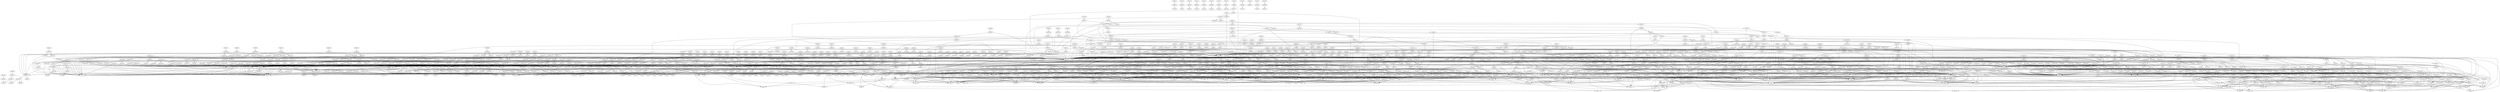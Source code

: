 # Network structure generated by ABC

digraph network {
Node148 -> Node1633 [style = solid];
Node149 -> Node1634 [style = solid];
Node150 -> Node1635 [style = solid];
Node151 -> Node1636 [style = solid];
Node152 -> Node1637 [style = solid];
Node153 -> Node1638 [style = solid];
Node154 -> Node1639 [style = solid];
Node155 -> Node1640 [style = solid];
Node156 -> Node1641 [style = solid];
Node157 -> Node1642 [style = solid];
Node158 -> Node1643 [style = solid];
Node159 -> Node1644 [style = solid];
Node160 -> Node1647 [style = solid];
Node161 -> Node1645 [style = solid];
Node162 -> Node1646 [style = solid];
Node163 -> Node339 [style = solid];
Node164 -> Node377 [style = solid];
Node165 -> Node414 [style = solid];
Node166 -> Node428 [style = solid];
Node167 -> Node438 [style = solid];
Node168 -> Node456 [style = solid];
Node169 -> Node470 [style = solid];
Node170 -> Node484 [style = solid];
Node171 -> Node496 [style = solid];
Node172 -> Node509 [style = solid];
Node173 -> Node521 [style = solid];
Node174 -> Node532 [style = solid];
Node175 -> Node542 [style = solid];
Node176 -> Node555 [style = solid];
Node177 -> Node566 [style = solid];
Node178 -> Node593 [style = solid];
Node179 -> Node602 [style = solid];
Node180 -> Node618 [style = solid];
Node181 -> Node626 [style = solid];
Node182 -> Node636 [style = solid];
Node183 -> Node660 [style = solid];
Node184 -> Node670 [style = solid];
Node185 -> Node683 [style = solid];
Node186 -> Node686 [style = solid];
Node187 -> Node711 [style = solid];
Node188 -> Node759 [style = solid];
Node189 -> Node774 [style = solid];
Node190 -> Node788 [style = solid];
Node191 -> Node827 [style = solid];
Node192 -> Node859 [style = solid];
Node193 -> Node866 [style = solid];
Node194 -> Node873 [style = solid];
Node195 -> Node880 [style = solid];
Node196 -> Node887 [style = solid];
Node197 -> Node894 [style = solid];
Node198 -> Node901 [style = solid];
Node199 -> Node908 [style = solid];
Node200 -> Node915 [style = solid];
Node201 -> Node938 [style = solid];
Node202 -> Node945 [style = solid];
Node203 -> Node963 [style = solid];
Node204 -> Node981 [style = solid];
Node205 -> Node998 [style = solid];
Node206 -> Node1015 [style = solid];
Node207 -> Node1024 [style = solid];
Node208 -> Node1046 [style = solid];
Node209 -> Node1062 [style = solid];
Node210 -> Node1078 [style = solid];
Node211 -> Node1098 [style = solid];
Node212 -> Node1117 [style = solid];
Node213 -> Node1134 [style = solid];
Node214 -> Node1138 [style = solid];
Node215 -> Node1142 [style = solid];
Node216 -> Node1155 [style = solid];
Node217 -> Node1159 [style = solid];
Node218 -> Node1162 [style = solid];
Node219 -> Node1185 [style = solid];
Node220 -> Node1203 [style = solid];
Node221 -> Node1212 [style = solid];
Node222 -> Node1234 [style = solid];
Node223 -> Node1238 [style = solid];
Node224 -> Node1241 [style = solid];
Node225 -> Node1253 [style = solid];
Node226 -> Node1258 [style = solid];
Node227 -> Node1263 [style = solid];
Node228 -> Node1268 [style = solid];
Node229 -> Node1274 [style = solid];
Node230 -> Node1278 [style = solid];
Node231 -> Node1283 [style = solid];
Node232 -> Node1288 [style = solid];
Node233 -> Node1293 [style = solid];
Node234 -> Node1298 [style = solid];
Node235 -> Node1302 [style = solid];
Node236 -> Node1306 [style = solid];
Node237 -> Node1310 [style = solid];
Node238 -> Node1314 [style = solid];
Node239 -> Node1318 [style = solid];
Node240 -> Node1322 [style = solid];
Node241 -> Node1328 [style = solid];
Node242 -> Node1332 [style = solid];
Node243 -> Node1336 [style = solid];
Node244 -> Node1340 [style = solid];
Node245 -> Node1344 [style = solid];
Node246 -> Node1363 [style = solid];
Node247 -> Node1367 [style = solid];
Node248 -> Node1375 [style = solid];
Node249 -> Node1379 [style = solid];
Node250 -> Node1383 [style = solid];
Node251 -> Node1389 [style = solid];
Node252 -> Node1393 [style = solid];
Node253 -> Node1397 [style = solid];
Node254 -> Node1401 [style = solid];
Node255 -> Node1405 [style = solid];
Node256 -> Node1409 [style = solid];
Node257 -> Node1417 [style = solid];
Node258 -> Node1426 [style = solid];
Node259 -> Node1430 [style = solid];
Node260 -> Node1434 [style = solid];
Node261 -> Node1438 [style = solid];
Node262 -> Node1442 [style = solid];
Node263 -> Node1446 [style = solid];
Node264 -> Node1464 [style = solid];
Node265 -> Node1479 [style = solid];
Node266 -> Node1494 [style = solid];
Node267 -> Node1509 [style = solid];
Node268 -> Node1527 [style = solid];
Node269 -> Node1532 [style = solid];
Node270 -> Node1550 [style = solid];
Node271 -> Node1568 [style = solid];
Node272 -> Node1573 [style = solid];
Node273 -> Node1578 [style = solid];
Node274 -> Node1586 [style = solid];
Node275 -> Node1592 [style = solid];
Node276 -> Node1598 [style = solid];
Node277 -> Node1160 [style = solid];
Node278 -> Node1604 [style = solid];
Node279 -> Node1610 [style = solid];
Node280 -> Node1611 [style = solid];
Node281 -> Node1616 [style = solid];
Node282 -> Node1617 [style = solid];
Node283 -> Node1621 [style = solid];
Node284 -> Node1623 [style = solid];
Node285 -> Node1624 [style = solid];
Node286 -> Node1625 [style = solid];
Node287 -> Node1626 [style = solid];
Node288 -> Node1629 [style = solid];
Node289 -> Node1631 [style = solid];
Node290 -> Node14 [style = solid];
Node290 -> Node15 [style = solid];
Node291 -> Node7 [style = solid];
Node291 -> Node8 [style = solid];
Node292 -> Node290 [style = solid];
Node292 -> Node291 [style = solid];
Node293 -> Node18 [style = solid];
Node293 -> Node22 [style = solid];
Node294 -> Node9 [style = solid];
Node294 -> Node293 [style = solid];
Node295 -> Node13 [style = solid];
Node295 -> Node294 [style = solid];
Node296 -> Node292 [style = solid];
Node296 -> Node295 [style = solid];
Node297 -> Node19 [style = solid];
Node297 -> Node20 [style = solid];
Node298 -> Node5 [style = solid];
Node298 -> Node17 [style = solid];
Node299 -> Node297 [style = solid];
Node299 -> Node298 [style = solid];
Node300 -> Node6 [style = solid];
Node300 -> Node23 [style = solid];
Node301 -> Node10 [style = solid];
Node301 -> Node12 [style = solid];
Node302 -> Node300 [style = solid];
Node302 -> Node301 [style = solid];
Node303 -> Node299 [style = solid];
Node303 -> Node302 [style = solid];
Node304 -> Node296 [style = solid];
Node304 -> Node303 [style = solid];
Node305 -> Node55 [style = solid];
Node305 -> Node304 [style = solid];
Node306 -> Node1 [style = solid];
Node306 -> Node305 [style = solid];
Node307 -> Node300 [style = solid];
Node307 -> Node301 [style = solid];
Node308 -> Node57 [style = solid];
Node308 -> Node307 [style = solid];
Node309 -> Node57 [style = solid];
Node309 -> Node300 [style = solid];
Node310 -> Node9 [style = solid];
Node310 -> Node22 [style = solid];
Node311 -> Node8 [style = solid];
Node311 -> Node14 [style = solid];
Node312 -> Node310 [style = solid];
Node312 -> Node311 [style = solid];
Node313 -> Node8 [style = solid];
Node313 -> Node310 [style = solid];
Node314 -> Node8 [style = solid];
Node314 -> Node310 [style = solid];
Node315 -> Node313 [style = solid];
Node315 -> Node314 [style = solid];
Node316 -> Node9 [style = solid];
Node316 -> Node22 [style = solid];
Node317 -> Node14 [style = solid];
Node317 -> Node316 [style = solid];
Node318 -> Node315 [style = solid];
Node318 -> Node317 [style = solid];
Node319 -> Node312 [style = solid];
Node319 -> Node318 [style = solid];
Node320 -> Node15 [style = solid];
Node320 -> Node319 [style = solid];
Node321 -> Node14 [style = solid];
Node321 -> Node15 [style = solid];
Node322 -> Node313 [style = solid];
Node322 -> Node321 [style = solid];
Node323 -> Node320 [style = solid];
Node323 -> Node322 [style = solid];
Node324 -> Node11 [style = solid];
Node324 -> Node323 [style = solid];
Node325 -> Node11 [style = solid];
Node325 -> Node290 [style = solid];
Node326 -> Node313 [style = solid];
Node326 -> Node325 [style = solid];
Node327 -> Node324 [style = solid];
Node327 -> Node326 [style = solid];
Node328 -> Node300 [style = solid];
Node328 -> Node327 [style = solid];
Node329 -> Node299 [style = solid];
Node329 -> Node328 [style = solid];
Node330 -> Node18 [style = solid];
Node330 -> Node329 [style = solid];
Node331 -> Node7 [style = solid];
Node331 -> Node13 [style = solid];
Node332 -> Node330 [style = solid];
Node332 -> Node331 [style = solid];
Node333 -> Node309 [style = solid];
Node333 -> Node332 [style = solid];
Node334 -> Node301 [style = solid];
Node334 -> Node333 [style = solid];
Node335 -> Node308 [style = solid];
Node335 -> Node334 [style = solid];
Node336 -> Node55 [style = solid];
Node336 -> Node335 [style = solid];
Node337 -> Node306 [style = solid];
Node337 -> Node336 [style = solid];
Node338 -> Node130 [style = solid];
Node338 -> Node337 [style = solid];
Node339 -> Node4 [style = solid];
Node339 -> Node338 [style = solid];
Node340 -> Node12 [style = solid];
Node340 -> Node13 [style = solid];
Node341 -> Node310 [style = solid];
Node341 -> Node340 [style = solid];
Node342 -> Node299 [style = solid];
Node342 -> Node341 [style = solid];
Node343 -> Node11 [style = solid];
Node343 -> Node23 [style = solid];
Node344 -> Node8 [style = solid];
Node344 -> Node14 [style = solid];
Node345 -> Node6 [style = solid];
Node345 -> Node7 [style = solid];
Node346 -> Node344 [style = solid];
Node346 -> Node345 [style = solid];
Node347 -> Node15 [style = solid];
Node347 -> Node346 [style = solid];
Node348 -> Node343 [style = solid];
Node348 -> Node347 [style = solid];
Node349 -> Node342 [style = solid];
Node349 -> Node348 [style = solid];
Node350 -> Node18 [style = solid];
Node350 -> Node55 [style = solid];
Node351 -> Node349 [style = solid];
Node351 -> Node350 [style = solid];
Node352 -> Node2 [style = solid];
Node352 -> Node351 [style = solid];
Node353 -> Node15 [style = solid];
Node353 -> Node55 [style = solid];
Node354 -> Node9 [style = solid];
Node354 -> Node12 [style = solid];
Node355 -> Node293 [style = solid];
Node355 -> Node354 [style = solid];
Node356 -> Node6 [style = solid];
Node356 -> Node331 [style = solid];
Node357 -> Node6 [style = solid];
Node357 -> Node331 [style = solid];
Node358 -> Node356 [style = solid];
Node358 -> Node357 [style = solid];
Node359 -> Node7 [style = solid];
Node359 -> Node13 [style = solid];
Node360 -> Node8 [style = solid];
Node360 -> Node359 [style = solid];
Node361 -> Node358 [style = solid];
Node361 -> Node360 [style = solid];
Node362 -> Node8 [style = solid];
Node362 -> Node356 [style = solid];
Node363 -> Node361 [style = solid];
Node363 -> Node362 [style = solid];
Node364 -> Node14 [style = solid];
Node364 -> Node363 [style = solid];
Node365 -> Node311 [style = solid];
Node365 -> Node356 [style = solid];
Node366 -> Node364 [style = solid];
Node366 -> Node365 [style = solid];
Node367 -> Node10 [style = solid];
Node367 -> Node366 [style = solid];
Node368 -> Node344 [style = solid];
Node368 -> Node356 [style = solid];
Node369 -> Node10 [style = solid];
Node369 -> Node368 [style = solid];
Node370 -> Node367 [style = solid];
Node370 -> Node369 [style = solid];
Node371 -> Node299 [style = solid];
Node371 -> Node370 [style = solid];
Node372 -> Node355 [style = solid];
Node372 -> Node371 [style = solid];
Node373 -> Node353 [style = solid];
Node373 -> Node372 [style = solid];
Node374 -> Node343 [style = solid];
Node374 -> Node373 [style = solid];
Node375 -> Node352 [style = solid];
Node375 -> Node374 [style = solid];
Node376 -> Node130 [style = solid];
Node376 -> Node375 [style = solid];
Node377 -> Node4 [style = solid];
Node377 -> Node376 [style = solid];
Node378 -> Node123 [style = solid];
Node378 -> Node128 [style = solid];
Node379 -> Node46 [style = solid];
Node379 -> Node49 [style = solid];
Node380 -> Node44 [style = solid];
Node380 -> Node48 [style = solid];
Node381 -> Node379 [style = solid];
Node381 -> Node380 [style = solid];
Node382 -> Node16 [style = solid];
Node382 -> Node21 [style = solid];
Node383 -> Node25 [style = solid];
Node383 -> Node50 [style = solid];
Node384 -> Node382 [style = solid];
Node384 -> Node383 [style = solid];
Node385 -> Node381 [style = solid];
Node385 -> Node384 [style = solid];
Node386 -> Node42 [style = solid];
Node386 -> Node47 [style = solid];
Node387 -> Node39 [style = solid];
Node387 -> Node51 [style = solid];
Node388 -> Node386 [style = solid];
Node388 -> Node387 [style = solid];
Node389 -> Node43 [style = solid];
Node389 -> Node45 [style = solid];
Node390 -> Node41 [style = solid];
Node390 -> Node389 [style = solid];
Node391 -> Node3 [style = solid];
Node391 -> Node390 [style = solid];
Node392 -> Node388 [style = solid];
Node392 -> Node391 [style = solid];
Node393 -> Node385 [style = solid];
Node393 -> Node392 [style = solid];
Node394 -> Node83 [style = solid];
Node394 -> Node393 [style = solid];
Node395 -> Node378 [style = solid];
Node395 -> Node394 [style = solid];
Node396 -> Node66 [style = solid];
Node396 -> Node395 [style = solid];
Node397 -> Node25 [style = solid];
Node397 -> Node46 [style = solid];
Node398 -> Node48 [style = solid];
Node398 -> Node49 [style = solid];
Node399 -> Node397 [style = solid];
Node399 -> Node398 [style = solid];
Node400 -> Node50 [style = solid];
Node400 -> Node382 [style = solid];
Node401 -> Node399 [style = solid];
Node401 -> Node400 [style = solid];
Node402 -> Node39 [style = solid];
Node402 -> Node41 [style = solid];
Node403 -> Node389 [style = solid];
Node403 -> Node402 [style = solid];
Node404 -> Node47 [style = solid];
Node404 -> Node51 [style = solid];
Node405 -> Node42 [style = solid];
Node405 -> Node404 [style = solid];
Node406 -> Node403 [style = solid];
Node406 -> Node405 [style = solid];
Node407 -> Node44 [style = solid];
Node407 -> Node406 [style = solid];
Node408 -> Node401 [style = solid];
Node408 -> Node407 [style = solid];
Node409 -> Node83 [style = solid];
Node409 -> Node408 [style = solid];
Node410 -> Node83 [style = solid];
Node410 -> Node378 [style = solid];
Node411 -> Node409 [style = solid];
Node411 -> Node410 [style = solid];
Node412 -> Node3 [style = solid];
Node412 -> Node411 [style = solid];
Node413 -> Node396 [style = solid];
Node413 -> Node412 [style = solid];
Node414 -> Node130 [style = solid];
Node414 -> Node413 [style = solid];
Node415 -> Node10 [style = solid];
Node415 -> Node15 [style = solid];
Node416 -> Node343 [style = solid];
Node416 -> Node415 [style = solid];
Node417 -> Node346 [style = solid];
Node417 -> Node416 [style = solid];
Node418 -> Node9 [style = solid];
Node418 -> Node18 [style = solid];
Node419 -> Node340 [style = solid];
Node419 -> Node418 [style = solid];
Node420 -> Node22 [style = solid];
Node420 -> Node299 [style = solid];
Node421 -> Node419 [style = solid];
Node421 -> Node420 [style = solid];
Node422 -> Node417 [style = solid];
Node422 -> Node421 [style = solid];
Node423 -> Node62 [style = solid];
Node423 -> Node119 [style = solid];
Node424 -> Node422 [style = solid];
Node424 -> Node423 [style = solid];
Node425 -> Node1 [style = solid];
Node425 -> Node124 [style = solid];
Node426 -> Node114 [style = solid];
Node426 -> Node425 [style = solid];
Node427 -> Node424 [style = solid];
Node427 -> Node426 [style = solid];
Node428 -> Node130 [style = solid];
Node428 -> Node427 [style = solid];
Node429 -> Node11 [style = solid];
Node429 -> Node23 [style = solid];
Node430 -> Node415 [style = solid];
Node430 -> Node429 [style = solid];
Node431 -> Node368 [style = solid];
Node431 -> Node430 [style = solid];
Node432 -> Node55 [style = solid];
Node432 -> Node299 [style = solid];
Node433 -> Node355 [style = solid];
Node433 -> Node432 [style = solid];
Node434 -> Node431 [style = solid];
Node434 -> Node433 [style = solid];
Node435 -> Node5 [style = solid];
Node435 -> Node55 [style = solid];
Node436 -> Node434 [style = solid];
Node436 -> Node435 [style = solid];
Node437 -> Node130 [style = solid];
Node437 -> Node436 [style = solid];
Node438 -> Node4 [style = solid];
Node438 -> Node437 [style = solid];
Node439 -> Node6 [style = solid];
Node439 -> Node55 [style = solid];
Node440 -> Node8 [style = solid];
Node440 -> Node331 [style = solid];
Node441 -> Node26 [style = solid];
Node441 -> Node30 [style = solid];
Node442 -> Node29 [style = solid];
Node442 -> Node441 [style = solid];
Node443 -> Node440 [style = solid];
Node443 -> Node442 [style = solid];
Node444 -> Node14 [style = solid];
Node444 -> Node416 [style = solid];
Node445 -> Node443 [style = solid];
Node445 -> Node444 [style = solid];
Node446 -> Node60 [style = solid];
Node446 -> Node355 [style = solid];
Node447 -> Node17 [style = solid];
Node447 -> Node55 [style = solid];
Node448 -> Node5 [style = solid];
Node448 -> Node20 [style = solid];
Node449 -> Node19 [style = solid];
Node449 -> Node448 [style = solid];
Node450 -> Node6 [style = solid];
Node450 -> Node449 [style = solid];
Node451 -> Node447 [style = solid];
Node451 -> Node450 [style = solid];
Node452 -> Node446 [style = solid];
Node452 -> Node451 [style = solid];
Node453 -> Node445 [style = solid];
Node453 -> Node452 [style = solid];
Node454 -> Node439 [style = solid];
Node454 -> Node453 [style = solid];
Node455 -> Node130 [style = solid];
Node455 -> Node454 [style = solid];
Node456 -> Node4 [style = solid];
Node456 -> Node455 [style = solid];
Node457 -> Node7 [style = solid];
Node457 -> Node55 [style = solid];
Node458 -> Node6 [style = solid];
Node458 -> Node8 [style = solid];
Node459 -> Node26 [style = solid];
Node459 -> Node30 [style = solid];
Node460 -> Node29 [style = solid];
Node460 -> Node459 [style = solid];
Node461 -> Node13 [style = solid];
Node461 -> Node460 [style = solid];
Node462 -> Node458 [style = solid];
Node462 -> Node461 [style = solid];
Node463 -> Node444 [style = solid];
Node463 -> Node462 [style = solid];
Node464 -> Node7 [style = solid];
Node464 -> Node449 [style = solid];
Node465 -> Node447 [style = solid];
Node465 -> Node464 [style = solid];
Node466 -> Node446 [style = solid];
Node466 -> Node465 [style = solid];
Node467 -> Node463 [style = solid];
Node467 -> Node466 [style = solid];
Node468 -> Node457 [style = solid];
Node468 -> Node467 [style = solid];
Node469 -> Node130 [style = solid];
Node469 -> Node468 [style = solid];
Node470 -> Node4 [style = solid];
Node470 -> Node469 [style = solid];
Node471 -> Node8 [style = solid];
Node471 -> Node55 [style = solid];
Node472 -> Node19 [style = solid];
Node472 -> Node22 [style = solid];
Node473 -> Node9 [style = solid];
Node473 -> Node18 [style = solid];
Node474 -> Node472 [style = solid];
Node474 -> Node473 [style = solid];
Node475 -> Node8 [style = solid];
Node475 -> Node448 [style = solid];
Node476 -> Node447 [style = solid];
Node476 -> Node475 [style = solid];
Node477 -> Node474 [style = solid];
Node477 -> Node476 [style = solid];
Node478 -> Node7 [style = solid];
Node478 -> Node340 [style = solid];
Node479 -> Node6 [style = solid];
Node479 -> Node478 [style = solid];
Node480 -> Node444 [style = solid];
Node480 -> Node479 [style = solid];
Node481 -> Node477 [style = solid];
Node481 -> Node480 [style = solid];
Node482 -> Node471 [style = solid];
Node482 -> Node481 [style = solid];
Node483 -> Node130 [style = solid];
Node483 -> Node482 [style = solid];
Node484 -> Node4 [style = solid];
Node484 -> Node483 [style = solid];
Node485 -> Node9 [style = solid];
Node485 -> Node55 [style = solid];
Node486 -> Node368 [style = solid];
Node486 -> Node416 [style = solid];
Node487 -> Node18 [style = solid];
Node487 -> Node19 [style = solid];
Node488 -> Node12 [style = solid];
Node488 -> Node22 [style = solid];
Node489 -> Node487 [style = solid];
Node489 -> Node488 [style = solid];
Node490 -> Node9 [style = solid];
Node490 -> Node448 [style = solid];
Node491 -> Node447 [style = solid];
Node491 -> Node490 [style = solid];
Node492 -> Node489 [style = solid];
Node492 -> Node491 [style = solid];
Node493 -> Node486 [style = solid];
Node493 -> Node492 [style = solid];
Node494 -> Node485 [style = solid];
Node494 -> Node493 [style = solid];
Node495 -> Node130 [style = solid];
Node495 -> Node494 [style = solid];
Node496 -> Node4 [style = solid];
Node496 -> Node495 [style = solid];
Node497 -> Node10 [style = solid];
Node497 -> Node55 [style = solid];
Node498 -> Node290 [style = solid];
Node498 -> Node343 [style = solid];
Node499 -> Node12 [style = solid];
Node499 -> Node458 [style = solid];
Node500 -> Node331 [style = solid];
Node500 -> Node499 [style = solid];
Node501 -> Node498 [style = solid];
Node501 -> Node500 [style = solid];
Node502 -> Node418 [style = solid];
Node502 -> Node472 [style = solid];
Node503 -> Node10 [style = solid];
Node503 -> Node448 [style = solid];
Node504 -> Node447 [style = solid];
Node504 -> Node503 [style = solid];
Node505 -> Node502 [style = solid];
Node505 -> Node504 [style = solid];
Node506 -> Node501 [style = solid];
Node506 -> Node505 [style = solid];
Node507 -> Node497 [style = solid];
Node507 -> Node506 [style = solid];
Node508 -> Node130 [style = solid];
Node508 -> Node507 [style = solid];
Node509 -> Node4 [style = solid];
Node509 -> Node508 [style = solid];
Node510 -> Node11 [style = solid];
Node510 -> Node55 [style = solid];
Node511 -> Node11 [style = solid];
Node511 -> Node448 [style = solid];
Node512 -> Node447 [style = solid];
Node512 -> Node511 [style = solid];
Node513 -> Node502 [style = solid];
Node513 -> Node512 [style = solid];
Node514 -> Node458 [style = solid];
Node514 -> Node478 [style = solid];
Node515 -> Node10 [style = solid];
Node515 -> Node23 [style = solid];
Node516 -> Node321 [style = solid];
Node516 -> Node515 [style = solid];
Node517 -> Node514 [style = solid];
Node517 -> Node516 [style = solid];
Node518 -> Node513 [style = solid];
Node518 -> Node517 [style = solid];
Node519 -> Node510 [style = solid];
Node519 -> Node518 [style = solid];
Node520 -> Node130 [style = solid];
Node520 -> Node519 [style = solid];
Node521 -> Node4 [style = solid];
Node521 -> Node520 [style = solid];
Node522 -> Node12 [style = solid];
Node522 -> Node55 [style = solid];
Node523 -> Node12 [style = solid];
Node523 -> Node448 [style = solid];
Node524 -> Node447 [style = solid];
Node524 -> Node523 [style = solid];
Node525 -> Node502 [style = solid];
Node525 -> Node524 [style = solid];
Node526 -> Node11 [style = solid];
Node526 -> Node23 [style = solid];
Node527 -> Node415 [style = solid];
Node527 -> Node526 [style = solid];
Node528 -> Node368 [style = solid];
Node528 -> Node527 [style = solid];
Node529 -> Node525 [style = solid];
Node529 -> Node528 [style = solid];
Node530 -> Node522 [style = solid];
Node530 -> Node529 [style = solid];
Node531 -> Node130 [style = solid];
Node531 -> Node530 [style = solid];
Node532 -> Node4 [style = solid];
Node532 -> Node531 [style = solid];
Node533 -> Node13 [style = solid];
Node533 -> Node55 [style = solid];
Node534 -> Node13 [style = solid];
Node534 -> Node448 [style = solid];
Node535 -> Node447 [style = solid];
Node535 -> Node534 [style = solid];
Node536 -> Node19 [style = solid];
Node536 -> Node294 [style = solid];
Node537 -> Node535 [style = solid];
Node537 -> Node536 [style = solid];
Node538 -> Node12 [style = solid];
Node538 -> Node417 [style = solid];
Node539 -> Node537 [style = solid];
Node539 -> Node538 [style = solid];
Node540 -> Node533 [style = solid];
Node540 -> Node539 [style = solid];
Node541 -> Node130 [style = solid];
Node541 -> Node540 [style = solid];
Node542 -> Node4 [style = solid];
Node542 -> Node541 [style = solid];
Node543 -> Node14 [style = solid];
Node543 -> Node55 [style = solid];
Node544 -> Node14 [style = solid];
Node544 -> Node449 [style = solid];
Node545 -> Node447 [style = solid];
Node545 -> Node544 [style = solid];
Node546 -> Node446 [style = solid];
Node546 -> Node545 [style = solid];
Node547 -> Node26 [style = solid];
Node547 -> Node30 [style = solid];
Node548 -> Node29 [style = solid];
Node548 -> Node547 [style = solid];
Node549 -> Node356 [style = solid];
Node549 -> Node548 [style = solid];
Node550 -> Node8 [style = solid];
Node550 -> Node416 [style = solid];
Node551 -> Node549 [style = solid];
Node551 -> Node550 [style = solid];
Node552 -> Node546 [style = solid];
Node552 -> Node551 [style = solid];
Node553 -> Node543 [style = solid];
Node553 -> Node552 [style = solid];
Node554 -> Node130 [style = solid];
Node554 -> Node553 [style = solid];
Node555 -> Node4 [style = solid];
Node555 -> Node554 [style = solid];
Node556 -> Node15 [style = solid];
Node556 -> Node55 [style = solid];
Node557 -> Node17 [style = solid];
Node557 -> Node353 [style = solid];
Node558 -> Node448 [style = solid];
Node558 -> Node557 [style = solid];
Node559 -> Node502 [style = solid];
Node559 -> Node558 [style = solid];
Node560 -> Node10 [style = solid];
Node560 -> Node14 [style = solid];
Node561 -> Node343 [style = solid];
Node561 -> Node560 [style = solid];
Node562 -> Node514 [style = solid];
Node562 -> Node561 [style = solid];
Node563 -> Node559 [style = solid];
Node563 -> Node562 [style = solid];
Node564 -> Node556 [style = solid];
Node564 -> Node563 [style = solid];
Node565 -> Node130 [style = solid];
Node565 -> Node564 [style = solid];
Node566 -> Node4 [style = solid];
Node566 -> Node565 [style = solid];
Node567 -> Node42 [style = solid];
Node567 -> Node44 [style = solid];
Node568 -> Node398 [style = solid];
Node568 -> Node567 [style = solid];
Node569 -> Node46 [style = solid];
Node569 -> Node383 [style = solid];
Node570 -> Node568 [style = solid];
Node570 -> Node569 [style = solid];
Node571 -> Node47 [style = solid];
Node571 -> Node387 [style = solid];
Node572 -> Node390 [style = solid];
Node572 -> Node571 [style = solid];
Node573 -> Node16 [style = solid];
Node573 -> Node572 [style = solid];
Node574 -> Node570 [style = solid];
Node574 -> Node573 [style = solid];
Node575 -> Node83 [style = solid];
Node575 -> Node574 [style = solid];
Node576 -> Node378 [style = solid];
Node576 -> Node575 [style = solid];
Node577 -> Node71 [style = solid];
Node577 -> Node576 [style = solid];
Node578 -> Node49 [style = solid];
Node578 -> Node380 [style = solid];
Node579 -> Node569 [style = solid];
Node579 -> Node578 [style = solid];
Node580 -> Node406 [style = solid];
Node580 -> Node579 [style = solid];
Node581 -> Node16 [style = solid];
Node581 -> Node580 [style = solid];
Node582 -> Node46 [style = solid];
Node582 -> Node398 [style = solid];
Node583 -> Node3 [style = solid];
Node583 -> Node21 [style = solid];
Node584 -> Node16 [style = solid];
Node584 -> Node583 [style = solid];
Node585 -> Node407 [style = solid];
Node585 -> Node584 [style = solid];
Node586 -> Node383 [style = solid];
Node586 -> Node585 [style = solid];
Node587 -> Node582 [style = solid];
Node587 -> Node586 [style = solid];
Node588 -> Node581 [style = solid];
Node588 -> Node587 [style = solid];
Node589 -> Node83 [style = solid];
Node589 -> Node588 [style = solid];
Node590 -> Node16 [style = solid];
Node590 -> Node410 [style = solid];
Node591 -> Node589 [style = solid];
Node591 -> Node590 [style = solid];
Node592 -> Node577 [style = solid];
Node592 -> Node591 [style = solid];
Node593 -> Node130 [style = solid];
Node593 -> Node592 [style = solid];
Node594 -> Node17 [style = solid];
Node594 -> Node55 [style = solid];
Node595 -> Node7 [style = solid];
Node595 -> Node13 [style = solid];
Node596 -> Node6 [style = solid];
Node596 -> Node595 [style = solid];
Node597 -> Node344 [style = solid];
Node597 -> Node596 [style = solid];
Node598 -> Node416 [style = solid];
Node598 -> Node597 [style = solid];
Node599 -> Node433 [style = solid];
Node599 -> Node598 [style = solid];
Node600 -> Node594 [style = solid];
Node600 -> Node599 [style = solid];
Node601 -> Node130 [style = solid];
Node601 -> Node600 [style = solid];
Node602 -> Node4 [style = solid];
Node602 -> Node601 [style = solid];
Node603 -> Node18 [style = solid];
Node603 -> Node55 [style = solid];
Node604 -> Node8 [style = solid];
Node604 -> Node345 [style = solid];
Node605 -> Node26 [style = solid];
Node605 -> Node29 [style = solid];
Node606 -> Node13 [style = solid];
Node606 -> Node605 [style = solid];
Node607 -> Node604 [style = solid];
Node607 -> Node606 [style = solid];
Node608 -> Node444 [style = solid];
Node608 -> Node607 [style = solid];
Node609 -> Node17 [style = solid];
Node609 -> Node350 [style = solid];
Node610 -> Node449 [style = solid];
Node610 -> Node609 [style = solid];
Node611 -> Node12 [style = solid];
Node611 -> Node310 [style = solid];
Node612 -> Node30 [style = solid];
Node612 -> Node60 [style = solid];
Node613 -> Node611 [style = solid];
Node613 -> Node612 [style = solid];
Node614 -> Node610 [style = solid];
Node614 -> Node613 [style = solid];
Node615 -> Node608 [style = solid];
Node615 -> Node614 [style = solid];
Node616 -> Node603 [style = solid];
Node616 -> Node615 [style = solid];
Node617 -> Node130 [style = solid];
Node617 -> Node616 [style = solid];
Node618 -> Node4 [style = solid];
Node618 -> Node617 [style = solid];
Node619 -> Node19 [style = solid];
Node619 -> Node55 [style = solid];
Node620 -> Node17 [style = solid];
Node620 -> Node55 [style = solid];
Node621 -> Node449 [style = solid];
Node621 -> Node620 [style = solid];
Node622 -> Node355 [style = solid];
Node622 -> Node621 [style = solid];
Node623 -> Node486 [style = solid];
Node623 -> Node622 [style = solid];
Node624 -> Node619 [style = solid];
Node624 -> Node623 [style = solid];
Node625 -> Node130 [style = solid];
Node625 -> Node624 [style = solid];
Node626 -> Node4 [style = solid];
Node626 -> Node625 [style = solid];
Node627 -> Node20 [style = solid];
Node627 -> Node55 [style = solid];
Node628 -> Node18 [style = solid];
Node628 -> Node611 [style = solid];
Node629 -> Node5 [style = solid];
Node629 -> Node19 [style = solid];
Node630 -> Node20 [style = solid];
Node630 -> Node629 [style = solid];
Node631 -> Node447 [style = solid];
Node631 -> Node630 [style = solid];
Node632 -> Node628 [style = solid];
Node632 -> Node631 [style = solid];
Node633 -> Node486 [style = solid];
Node633 -> Node632 [style = solid];
Node634 -> Node627 [style = solid];
Node634 -> Node633 [style = solid];
Node635 -> Node130 [style = solid];
Node635 -> Node634 [style = solid];
Node636 -> Node4 [style = solid];
Node636 -> Node635 [style = solid];
Node637 -> Node380 [style = solid];
Node637 -> Node386 [style = solid];
Node638 -> Node25 [style = solid];
Node638 -> Node379 [style = solid];
Node639 -> Node637 [style = solid];
Node639 -> Node638 [style = solid];
Node640 -> Node41 [style = solid];
Node640 -> Node43 [style = solid];
Node641 -> Node387 [style = solid];
Node641 -> Node640 [style = solid];
Node642 -> Node45 [style = solid];
Node642 -> Node400 [style = solid];
Node643 -> Node641 [style = solid];
Node643 -> Node642 [style = solid];
Node644 -> Node639 [style = solid];
Node644 -> Node643 [style = solid];
Node645 -> Node83 [style = solid];
Node645 -> Node644 [style = solid];
Node646 -> Node378 [style = solid];
Node646 -> Node645 [style = solid];
Node647 -> Node72 [style = solid];
Node647 -> Node646 [style = solid];
Node648 -> Node51 [style = solid];
Node648 -> Node402 [style = solid];
Node649 -> Node16 [style = solid];
Node649 -> Node50 [style = solid];
Node650 -> Node389 [style = solid];
Node650 -> Node649 [style = solid];
Node651 -> Node648 [style = solid];
Node651 -> Node650 [style = solid];
Node652 -> Node639 [style = solid];
Node652 -> Node651 [style = solid];
Node653 -> Node21 [style = solid];
Node653 -> Node652 [style = solid];
Node654 -> Node3 [style = solid];
Node654 -> Node644 [style = solid];
Node655 -> Node653 [style = solid];
Node655 -> Node654 [style = solid];
Node656 -> Node83 [style = solid];
Node656 -> Node655 [style = solid];
Node657 -> Node21 [style = solid];
Node657 -> Node410 [style = solid];
Node658 -> Node656 [style = solid];
Node658 -> Node657 [style = solid];
Node659 -> Node647 [style = solid];
Node659 -> Node658 [style = solid];
Node660 -> Node130 [style = solid];
Node660 -> Node659 [style = solid];
Node661 -> Node22 [style = solid];
Node661 -> Node55 [style = solid];
Node662 -> Node354 [style = solid];
Node662 -> Node487 [style = solid];
Node663 -> Node22 [style = solid];
Node663 -> Node55 [style = solid];
Node664 -> Node20 [style = solid];
Node664 -> Node663 [style = solid];
Node665 -> Node298 [style = solid];
Node665 -> Node664 [style = solid];
Node666 -> Node662 [style = solid];
Node666 -> Node665 [style = solid];
Node667 -> Node486 [style = solid];
Node667 -> Node666 [style = solid];
Node668 -> Node661 [style = solid];
Node668 -> Node667 [style = solid];
Node669 -> Node130 [style = solid];
Node669 -> Node668 [style = solid];
Node670 -> Node4 [style = solid];
Node670 -> Node669 [style = solid];
Node671 -> Node23 [style = solid];
Node671 -> Node55 [style = solid];
Node672 -> Node23 [style = solid];
Node672 -> Node448 [style = solid];
Node673 -> Node447 [style = solid];
Node673 -> Node672 [style = solid];
Node674 -> Node502 [style = solid];
Node674 -> Node673 [style = solid];
Node675 -> Node10 [style = solid];
Node675 -> Node11 [style = solid];
Node676 -> Node290 [style = solid];
Node676 -> Node675 [style = solid];
Node677 -> Node6 [style = solid];
Node677 -> Node8 [style = solid];
Node678 -> Node478 [style = solid];
Node678 -> Node677 [style = solid];
Node679 -> Node676 [style = solid];
Node679 -> Node678 [style = solid];
Node680 -> Node674 [style = solid];
Node680 -> Node679 [style = solid];
Node681 -> Node671 [style = solid];
Node681 -> Node680 [style = solid];
Node682 -> Node130 [style = solid];
Node682 -> Node681 [style = solid];
Node683 -> Node4 [style = solid];
Node683 -> Node682 [style = solid];
Node684 -> Node24 [style = solid];
Node684 -> Node56 [style = solid];
Node685 -> Node130 [style = solid];
Node685 -> Node684 [style = solid];
Node686 -> Node62 [style = solid];
Node686 -> Node685 [style = solid];
Node687 -> Node48 [style = solid];
Node687 -> Node567 [style = solid];
Node688 -> Node379 [style = solid];
Node688 -> Node687 [style = solid];
Node689 -> Node572 [style = solid];
Node689 -> Node688 [style = solid];
Node690 -> Node83 [style = solid];
Node690 -> Node689 [style = solid];
Node691 -> Node583 [style = solid];
Node691 -> Node649 [style = solid];
Node692 -> Node83 [style = solid];
Node692 -> Node691 [style = solid];
Node693 -> Node378 [style = solid];
Node693 -> Node692 [style = solid];
Node694 -> Node690 [style = solid];
Node694 -> Node693 [style = solid];
Node695 -> Node25 [style = solid];
Node695 -> Node694 [style = solid];
Node696 -> Node3 [style = solid];
Node696 -> Node46 [style = solid];
Node697 -> Node398 [style = solid];
Node697 -> Node696 [style = solid];
Node698 -> Node400 [style = solid];
Node698 -> Node697 [style = solid];
Node699 -> Node407 [style = solid];
Node699 -> Node698 [style = solid];
Node700 -> Node83 [style = solid];
Node700 -> Node699 [style = solid];
Node701 -> Node378 [style = solid];
Node701 -> Node700 [style = solid];
Node702 -> Node64 [style = solid];
Node702 -> Node701 [style = solid];
Node703 -> Node44 [style = solid];
Node703 -> Node386 [style = solid];
Node704 -> Node582 [style = solid];
Node704 -> Node703 [style = solid];
Node705 -> Node25 [style = solid];
Node705 -> Node83 [style = solid];
Node706 -> Node389 [style = solid];
Node706 -> Node705 [style = solid];
Node707 -> Node648 [style = solid];
Node707 -> Node706 [style = solid];
Node708 -> Node704 [style = solid];
Node708 -> Node707 [style = solid];
Node709 -> Node130 [style = solid];
Node709 -> Node708 [style = solid];
Node710 -> Node702 [style = solid];
Node710 -> Node709 [style = solid];
Node711 -> Node695 [style = solid];
Node711 -> Node710 [style = solid];
Node712 -> Node86 [style = solid];
Node712 -> Node117 [style = solid];
Node713 -> Node86 [style = solid];
Node713 -> Node111 [style = solid];
Node714 -> Node97 [style = solid];
Node714 -> Node713 [style = solid];
Node715 -> Node712 [style = solid];
Node715 -> Node714 [style = solid];
Node716 -> Node101 [style = solid];
Node716 -> Node715 [style = solid];
Node717 -> Node26 [style = solid];
Node717 -> Node117 [style = solid];
Node718 -> Node86 [style = solid];
Node718 -> Node717 [style = solid];
Node719 -> Node716 [style = solid];
Node719 -> Node718 [style = solid];
Node720 -> Node27 [style = solid];
Node720 -> Node719 [style = solid];
Node721 -> Node52 [style = solid];
Node721 -> Node53 [style = solid];
Node722 -> Node40 [style = solid];
Node722 -> Node721 [style = solid];
Node723 -> Node96 [style = solid];
Node723 -> Node101 [style = solid];
Node724 -> Node98 [style = solid];
Node724 -> Node723 [style = solid];
Node725 -> Node111 [style = solid];
Node725 -> Node724 [style = solid];
Node726 -> Node26 [style = solid];
Node726 -> Node725 [style = solid];
Node727 -> Node27 [style = solid];
Node727 -> Node117 [style = solid];
Node728 -> Node726 [style = solid];
Node728 -> Node727 [style = solid];
Node729 -> Node722 [style = solid];
Node729 -> Node728 [style = solid];
Node730 -> Node27 [style = solid];
Node730 -> Node717 [style = solid];
Node731 -> Node729 [style = solid];
Node731 -> Node730 [style = solid];
Node732 -> Node86 [style = solid];
Node732 -> Node731 [style = solid];
Node733 -> Node720 [style = solid];
Node733 -> Node732 [style = solid];
Node734 -> Node28 [style = solid];
Node734 -> Node733 [style = solid];
Node735 -> Node40 [style = solid];
Node735 -> Node53 [style = solid];
Node736 -> Node52 [style = solid];
Node736 -> Node735 [style = solid];
Node737 -> Node117 [style = solid];
Node737 -> Node736 [style = solid];
Node738 -> Node717 [style = solid];
Node738 -> Node737 [style = solid];
Node739 -> Node28 [style = solid];
Node739 -> Node738 [style = solid];
Node740 -> Node722 [style = solid];
Node740 -> Node726 [style = solid];
Node741 -> Node739 [style = solid];
Node741 -> Node740 [style = solid];
Node742 -> Node27 [style = solid];
Node742 -> Node86 [style = solid];
Node743 -> Node741 [style = solid];
Node743 -> Node742 [style = solid];
Node744 -> Node734 [style = solid];
Node744 -> Node743 [style = solid];
Node745 -> Node54 [style = solid];
Node745 -> Node744 [style = solid];
Node746 -> Node26 [style = solid];
Node746 -> Node27 [style = solid];
Node747 -> Node117 [style = solid];
Node747 -> Node746 [style = solid];
Node748 -> Node54 [style = solid];
Node748 -> Node86 [style = solid];
Node749 -> Node28 [style = solid];
Node749 -> Node748 [style = solid];
Node750 -> Node747 [style = solid];
Node750 -> Node749 [style = solid];
Node751 -> Node745 [style = solid];
Node751 -> Node750 [style = solid];
Node752 -> Node59 [style = solid];
Node752 -> Node751 [style = solid];
Node753 -> Node28 [style = solid];
Node753 -> Node86 [style = solid];
Node754 -> Node54 [style = solid];
Node754 -> Node59 [style = solid];
Node755 -> Node753 [style = solid];
Node755 -> Node754 [style = solid];
Node756 -> Node747 [style = solid];
Node756 -> Node755 [style = solid];
Node757 -> Node752 [style = solid];
Node757 -> Node756 [style = solid];
Node758 -> Node130 [style = solid];
Node758 -> Node757 [style = solid];
Node759 -> Node4 [style = solid];
Node759 -> Node758 [style = solid];
Node760 -> Node86 [style = solid];
Node760 -> Node117 [style = solid];
Node761 -> Node111 [style = solid];
Node761 -> Node760 [style = solid];
Node762 -> Node727 [style = solid];
Node762 -> Node761 [style = solid];
Node763 -> Node97 [style = solid];
Node763 -> Node762 [style = solid];
Node764 -> Node27 [style = solid];
Node764 -> Node712 [style = solid];
Node765 -> Node763 [style = solid];
Node765 -> Node764 [style = solid];
Node766 -> Node101 [style = solid];
Node766 -> Node765 [style = solid];
Node767 -> Node86 [style = solid];
Node767 -> Node737 [style = solid];
Node768 -> Node27 [style = solid];
Node768 -> Node767 [style = solid];
Node769 -> Node766 [style = solid];
Node769 -> Node768 [style = solid];
Node770 -> Node130 [style = solid];
Node770 -> Node769 [style = solid];
Node771 -> Node4 [style = solid];
Node771 -> Node770 [style = solid];
Node772 -> Node28 [style = solid];
Node772 -> Node54 [style = solid];
Node773 -> Node59 [style = solid];
Node773 -> Node772 [style = solid];
Node774 -> Node771 [style = solid];
Node774 -> Node773 [style = solid];
Node775 -> Node96 [style = solid];
Node775 -> Node97 [style = solid];
Node776 -> Node28 [style = solid];
Node776 -> Node117 [style = solid];
Node777 -> Node761 [style = solid];
Node777 -> Node776 [style = solid];
Node778 -> Node775 [style = solid];
Node778 -> Node777 [style = solid];
Node779 -> Node28 [style = solid];
Node779 -> Node712 [style = solid];
Node780 -> Node778 [style = solid];
Node780 -> Node779 [style = solid];
Node781 -> Node101 [style = solid];
Node781 -> Node780 [style = solid];
Node782 -> Node28 [style = solid];
Node782 -> Node767 [style = solid];
Node783 -> Node781 [style = solid];
Node783 -> Node782 [style = solid];
Node784 -> Node130 [style = solid];
Node784 -> Node783 [style = solid];
Node785 -> Node4 [style = solid];
Node785 -> Node784 [style = solid];
Node786 -> Node54 [style = solid];
Node786 -> Node59 [style = solid];
Node787 -> Node27 [style = solid];
Node787 -> Node786 [style = solid];
Node788 -> Node785 [style = solid];
Node788 -> Node787 [style = solid];
Node789 -> Node27 [style = solid];
Node789 -> Node722 [style = solid];
Node790 -> Node28 [style = solid];
Node790 -> Node736 [style = solid];
Node791 -> Node789 [style = solid];
Node791 -> Node790 [style = solid];
Node792 -> Node725 [style = solid];
Node792 -> Node791 [style = solid];
Node793 -> Node27 [style = solid];
Node793 -> Node28 [style = solid];
Node794 -> Node27 [style = solid];
Node794 -> Node28 [style = solid];
Node795 -> Node793 [style = solid];
Node795 -> Node794 [style = solid];
Node796 -> Node117 [style = solid];
Node796 -> Node795 [style = solid];
Node797 -> Node792 [style = solid];
Node797 -> Node796 [style = solid];
Node798 -> Node29 [style = solid];
Node798 -> Node797 [style = solid];
Node799 -> Node27 [style = solid];
Node799 -> Node101 [style = solid];
Node800 -> Node111 [style = solid];
Node800 -> Node799 [style = solid];
Node801 -> Node775 [style = solid];
Node801 -> Node800 [style = solid];
Node802 -> Node727 [style = solid];
Node802 -> Node736 [style = solid];
Node803 -> Node801 [style = solid];
Node803 -> Node802 [style = solid];
Node804 -> Node28 [style = solid];
Node804 -> Node803 [style = solid];
Node805 -> Node776 [style = solid];
Node805 -> Node789 [style = solid];
Node806 -> Node804 [style = solid];
Node806 -> Node805 [style = solid];
Node807 -> Node798 [style = solid];
Node807 -> Node806 [style = solid];
Node808 -> Node86 [style = solid];
Node808 -> Node807 [style = solid];
Node809 -> Node29 [style = solid];
Node809 -> Node117 [style = solid];
Node810 -> Node101 [style = solid];
Node810 -> Node117 [style = solid];
Node811 -> Node809 [style = solid];
Node811 -> Node810 [style = solid];
Node812 -> Node86 [style = solid];
Node812 -> Node811 [style = solid];
Node813 -> Node27 [style = solid];
Node813 -> Node28 [style = solid];
Node814 -> Node812 [style = solid];
Node814 -> Node813 [style = solid];
Node815 -> Node808 [style = solid];
Node815 -> Node814 [style = solid];
Node816 -> Node54 [style = solid];
Node816 -> Node815 [style = solid];
Node817 -> Node28 [style = solid];
Node817 -> Node29 [style = solid];
Node818 -> Node117 [style = solid];
Node818 -> Node817 [style = solid];
Node819 -> Node27 [style = solid];
Node819 -> Node748 [style = solid];
Node820 -> Node818 [style = solid];
Node820 -> Node819 [style = solid];
Node821 -> Node816 [style = solid];
Node821 -> Node820 [style = solid];
Node822 -> Node59 [style = solid];
Node822 -> Node821 [style = solid];
Node823 -> Node742 [style = solid];
Node823 -> Node754 [style = solid];
Node824 -> Node818 [style = solid];
Node824 -> Node823 [style = solid];
Node825 -> Node822 [style = solid];
Node825 -> Node824 [style = solid];
Node826 -> Node130 [style = solid];
Node826 -> Node825 [style = solid];
Node827 -> Node4 [style = solid];
Node827 -> Node826 [style = solid];
Node828 -> Node30 [style = solid];
Node828 -> Node111 [style = solid];
Node829 -> Node98 [style = solid];
Node829 -> Node111 [style = solid];
Node830 -> Node97 [style = solid];
Node830 -> Node829 [style = solid];
Node831 -> Node30 [style = solid];
Node831 -> Node98 [style = solid];
Node832 -> Node830 [style = solid];
Node832 -> Node831 [style = solid];
Node833 -> Node723 [style = solid];
Node833 -> Node832 [style = solid];
Node834 -> Node828 [style = solid];
Node834 -> Node833 [style = solid];
Node835 -> Node59 [style = solid];
Node835 -> Node834 [style = solid];
Node836 -> Node98 [style = solid];
Node836 -> Node117 [style = solid];
Node837 -> Node30 [style = solid];
Node837 -> Node117 [style = solid];
Node838 -> Node836 [style = solid];
Node838 -> Node837 [style = solid];
Node839 -> Node59 [style = solid];
Node839 -> Node838 [style = solid];
Node840 -> Node835 [style = solid];
Node840 -> Node839 [style = solid];
Node841 -> Node54 [style = solid];
Node841 -> Node840 [style = solid];
Node842 -> Node54 [style = solid];
Node842 -> Node59 [style = solid];
Node843 -> Node837 [style = solid];
Node843 -> Node842 [style = solid];
Node844 -> Node841 [style = solid];
Node844 -> Node843 [style = solid];
Node845 -> Node28 [style = solid];
Node845 -> Node844 [style = solid];
Node846 -> Node28 [style = solid];
Node846 -> Node837 [style = solid];
Node847 -> Node786 [style = solid];
Node847 -> Node846 [style = solid];
Node848 -> Node845 [style = solid];
Node848 -> Node847 [style = solid];
Node849 -> Node86 [style = solid];
Node849 -> Node848 [style = solid];
Node850 -> Node86 [style = solid];
Node850 -> Node773 [style = solid];
Node851 -> Node837 [style = solid];
Node851 -> Node850 [style = solid];
Node852 -> Node849 [style = solid];
Node852 -> Node851 [style = solid];
Node853 -> Node27 [style = solid];
Node853 -> Node852 [style = solid];
Node854 -> Node753 [style = solid];
Node854 -> Node786 [style = solid];
Node855 -> Node27 [style = solid];
Node855 -> Node854 [style = solid];
Node856 -> Node837 [style = solid];
Node856 -> Node855 [style = solid];
Node857 -> Node853 [style = solid];
Node857 -> Node856 [style = solid];
Node858 -> Node130 [style = solid];
Node858 -> Node857 [style = solid];
Node859 -> Node4 [style = solid];
Node859 -> Node858 [style = solid];
Node860 -> Node31 [style = solid];
Node860 -> Node110 [style = solid];
Node861 -> Node61 [style = solid];
Node861 -> Node110 [style = solid];
Node862 -> Node860 [style = solid];
Node862 -> Node861 [style = solid];
Node863 -> Node107 [style = solid];
Node863 -> Node862 [style = solid];
Node864 -> Node89 [style = solid];
Node864 -> Node107 [style = solid];
Node865 -> Node863 [style = solid];
Node865 -> Node864 [style = solid];
Node866 -> Node130 [style = solid];
Node866 -> Node865 [style = solid];
Node867 -> Node90 [style = solid];
Node867 -> Node107 [style = solid];
Node868 -> Node31 [style = solid];
Node868 -> Node110 [style = solid];
Node869 -> Node32 [style = solid];
Node869 -> Node110 [style = solid];
Node870 -> Node868 [style = solid];
Node870 -> Node869 [style = solid];
Node871 -> Node107 [style = solid];
Node871 -> Node870 [style = solid];
Node872 -> Node867 [style = solid];
Node872 -> Node871 [style = solid];
Node873 -> Node130 [style = solid];
Node873 -> Node872 [style = solid];
Node874 -> Node100 [style = solid];
Node874 -> Node107 [style = solid];
Node875 -> Node32 [style = solid];
Node875 -> Node110 [style = solid];
Node876 -> Node33 [style = solid];
Node876 -> Node110 [style = solid];
Node877 -> Node875 [style = solid];
Node877 -> Node876 [style = solid];
Node878 -> Node107 [style = solid];
Node878 -> Node877 [style = solid];
Node879 -> Node874 [style = solid];
Node879 -> Node878 [style = solid];
Node880 -> Node130 [style = solid];
Node880 -> Node879 [style = solid];
Node881 -> Node91 [style = solid];
Node881 -> Node107 [style = solid];
Node882 -> Node33 [style = solid];
Node882 -> Node110 [style = solid];
Node883 -> Node34 [style = solid];
Node883 -> Node110 [style = solid];
Node884 -> Node882 [style = solid];
Node884 -> Node883 [style = solid];
Node885 -> Node107 [style = solid];
Node885 -> Node884 [style = solid];
Node886 -> Node881 [style = solid];
Node886 -> Node885 [style = solid];
Node887 -> Node130 [style = solid];
Node887 -> Node886 [style = solid];
Node888 -> Node92 [style = solid];
Node888 -> Node107 [style = solid];
Node889 -> Node34 [style = solid];
Node889 -> Node110 [style = solid];
Node890 -> Node35 [style = solid];
Node890 -> Node110 [style = solid];
Node891 -> Node889 [style = solid];
Node891 -> Node890 [style = solid];
Node892 -> Node107 [style = solid];
Node892 -> Node891 [style = solid];
Node893 -> Node888 [style = solid];
Node893 -> Node892 [style = solid];
Node894 -> Node130 [style = solid];
Node894 -> Node893 [style = solid];
Node895 -> Node93 [style = solid];
Node895 -> Node107 [style = solid];
Node896 -> Node35 [style = solid];
Node896 -> Node110 [style = solid];
Node897 -> Node36 [style = solid];
Node897 -> Node110 [style = solid];
Node898 -> Node896 [style = solid];
Node898 -> Node897 [style = solid];
Node899 -> Node107 [style = solid];
Node899 -> Node898 [style = solid];
Node900 -> Node895 [style = solid];
Node900 -> Node899 [style = solid];
Node901 -> Node130 [style = solid];
Node901 -> Node900 [style = solid];
Node902 -> Node99 [style = solid];
Node902 -> Node107 [style = solid];
Node903 -> Node36 [style = solid];
Node903 -> Node110 [style = solid];
Node904 -> Node37 [style = solid];
Node904 -> Node110 [style = solid];
Node905 -> Node903 [style = solid];
Node905 -> Node904 [style = solid];
Node906 -> Node107 [style = solid];
Node906 -> Node905 [style = solid];
Node907 -> Node902 [style = solid];
Node907 -> Node906 [style = solid];
Node908 -> Node130 [style = solid];
Node908 -> Node907 [style = solid];
Node909 -> Node94 [style = solid];
Node909 -> Node107 [style = solid];
Node910 -> Node37 [style = solid];
Node910 -> Node110 [style = solid];
Node911 -> Node38 [style = solid];
Node911 -> Node110 [style = solid];
Node912 -> Node910 [style = solid];
Node912 -> Node911 [style = solid];
Node913 -> Node107 [style = solid];
Node913 -> Node912 [style = solid];
Node914 -> Node909 [style = solid];
Node914 -> Node913 [style = solid];
Node915 -> Node130 [style = solid];
Node915 -> Node914 [style = solid];
Node916 -> Node83 [style = solid];
Node916 -> Node390 [style = solid];
Node917 -> Node405 [style = solid];
Node917 -> Node578 [style = solid];
Node918 -> Node384 [style = solid];
Node918 -> Node696 [style = solid];
Node919 -> Node917 [style = solid];
Node919 -> Node918 [style = solid];
Node920 -> Node83 [style = solid];
Node920 -> Node919 [style = solid];
Node921 -> Node378 [style = solid];
Node921 -> Node920 [style = solid];
Node922 -> Node916 [style = solid];
Node922 -> Node921 [style = solid];
Node923 -> Node39 [style = solid];
Node923 -> Node922 [style = solid];
Node924 -> Node3 [style = solid];
Node924 -> Node49 [style = solid];
Node925 -> Node397 [style = solid];
Node925 -> Node924 [style = solid];
Node926 -> Node400 [style = solid];
Node926 -> Node925 [style = solid];
Node927 -> Node51 [style = solid];
Node927 -> Node390 [style = solid];
Node928 -> Node637 [style = solid];
Node928 -> Node927 [style = solid];
Node929 -> Node926 [style = solid];
Node929 -> Node928 [style = solid];
Node930 -> Node83 [style = solid];
Node930 -> Node929 [style = solid];
Node931 -> Node378 [style = solid];
Node931 -> Node930 [style = solid];
Node932 -> Node75 [style = solid];
Node932 -> Node931 [style = solid];
Node933 -> Node45 [style = solid];
Node933 -> Node83 [style = solid];
Node934 -> Node39 [style = solid];
Node934 -> Node640 [style = solid];
Node935 -> Node933 [style = solid];
Node935 -> Node934 [style = solid];
Node936 -> Node130 [style = solid];
Node936 -> Node935 [style = solid];
Node937 -> Node932 [style = solid];
Node937 -> Node936 [style = solid];
Node938 -> Node923 [style = solid];
Node938 -> Node937 [style = solid];
Node939 -> Node52 [style = solid];
Node939 -> Node110 [style = solid];
Node940 -> Node735 [style = solid];
Node940 -> Node939 [style = solid];
Node941 -> Node107 [style = solid];
Node941 -> Node940 [style = solid];
Node942 -> Node110 [style = solid];
Node942 -> Node721 [style = solid];
Node943 -> Node40 [style = solid];
Node943 -> Node942 [style = solid];
Node944 -> Node941 [style = solid];
Node944 -> Node943 [style = solid];
Node945 -> Node130 [style = solid];
Node945 -> Node944 [style = solid];
Node946 -> Node83 [style = solid];
Node946 -> Node389 [style = solid];
Node947 -> Node578 [style = solid];
Node947 -> Node918 [style = solid];
Node948 -> Node388 [style = solid];
Node948 -> Node947 [style = solid];
Node949 -> Node83 [style = solid];
Node949 -> Node948 [style = solid];
Node950 -> Node378 [style = solid];
Node950 -> Node949 [style = solid];
Node951 -> Node946 [style = solid];
Node951 -> Node950 [style = solid];
Node952 -> Node41 [style = solid];
Node952 -> Node951 [style = solid];
Node953 -> Node387 [style = solid];
Node953 -> Node389 [style = solid];
Node954 -> Node637 [style = solid];
Node954 -> Node953 [style = solid];
Node955 -> Node926 [style = solid];
Node955 -> Node954 [style = solid];
Node956 -> Node83 [style = solid];
Node956 -> Node955 [style = solid];
Node957 -> Node378 [style = solid];
Node957 -> Node956 [style = solid];
Node958 -> Node74 [style = solid];
Node958 -> Node957 [style = solid];
Node959 -> Node41 [style = solid];
Node959 -> Node83 [style = solid];
Node960 -> Node389 [style = solid];
Node960 -> Node959 [style = solid];
Node961 -> Node130 [style = solid];
Node961 -> Node960 [style = solid];
Node962 -> Node958 [style = solid];
Node962 -> Node961 [style = solid];
Node963 -> Node952 [style = solid];
Node963 -> Node962 [style = solid];
Node964 -> Node83 [style = solid];
Node964 -> Node572 [style = solid];
Node965 -> Node83 [style = solid];
Node965 -> Node947 [style = solid];
Node966 -> Node378 [style = solid];
Node966 -> Node965 [style = solid];
Node967 -> Node964 [style = solid];
Node967 -> Node966 [style = solid];
Node968 -> Node42 [style = solid];
Node968 -> Node967 [style = solid];
Node969 -> Node380 [style = solid];
Node969 -> Node404 [style = solid];
Node970 -> Node403 [style = solid];
Node970 -> Node969 [style = solid];
Node971 -> Node926 [style = solid];
Node971 -> Node970 [style = solid];
Node972 -> Node83 [style = solid];
Node972 -> Node971 [style = solid];
Node973 -> Node378 [style = solid];
Node973 -> Node972 [style = solid];
Node974 -> Node77 [style = solid];
Node974 -> Node973 [style = solid];
Node975 -> Node402 [style = solid];
Node975 -> Node404 [style = solid];
Node976 -> Node42 [style = solid];
Node976 -> Node83 [style = solid];
Node977 -> Node389 [style = solid];
Node977 -> Node976 [style = solid];
Node978 -> Node975 [style = solid];
Node978 -> Node977 [style = solid];
Node979 -> Node130 [style = solid];
Node979 -> Node978 [style = solid];
Node980 -> Node974 [style = solid];
Node980 -> Node979 [style = solid];
Node981 -> Node968 [style = solid];
Node981 -> Node980 [style = solid];
Node982 -> Node45 [style = solid];
Node982 -> Node83 [style = solid];
Node983 -> Node687 [style = solid];
Node983 -> Node975 [style = solid];
Node984 -> Node926 [style = solid];
Node984 -> Node983 [style = solid];
Node985 -> Node83 [style = solid];
Node985 -> Node984 [style = solid];
Node986 -> Node378 [style = solid];
Node986 -> Node985 [style = solid];
Node987 -> Node982 [style = solid];
Node987 -> Node986 [style = solid];
Node988 -> Node43 [style = solid];
Node988 -> Node987 [style = solid];
Node989 -> Node45 [style = solid];
Node989 -> Node648 [style = solid];
Node990 -> Node637 [style = solid];
Node990 -> Node989 [style = solid];
Node991 -> Node926 [style = solid];
Node991 -> Node990 [style = solid];
Node992 -> Node83 [style = solid];
Node992 -> Node991 [style = solid];
Node993 -> Node378 [style = solid];
Node993 -> Node992 [style = solid];
Node994 -> Node73 [style = solid];
Node994 -> Node993 [style = solid];
Node995 -> Node43 [style = solid];
Node995 -> Node933 [style = solid];
Node996 -> Node130 [style = solid];
Node996 -> Node995 [style = solid];
Node997 -> Node994 [style = solid];
Node997 -> Node996 [style = solid];
Node998 -> Node988 [style = solid];
Node998 -> Node997 [style = solid];
Node999 -> Node83 [style = solid];
Node999 -> Node406 [style = solid];
Node1000 -> Node384 [style = solid];
Node1000 -> Node697 [style = solid];
Node1001 -> Node83 [style = solid];
Node1001 -> Node1000 [style = solid];
Node1002 -> Node378 [style = solid];
Node1002 -> Node1001 [style = solid];
Node1003 -> Node999 [style = solid];
Node1003 -> Node1002 [style = solid];
Node1004 -> Node44 [style = solid];
Node1004 -> Node1003 [style = solid];
Node1005 -> Node48 [style = solid];
Node1005 -> Node406 [style = solid];
Node1006 -> Node926 [style = solid];
Node1006 -> Node1005 [style = solid];
Node1007 -> Node83 [style = solid];
Node1007 -> Node1006 [style = solid];
Node1008 -> Node378 [style = solid];
Node1008 -> Node1007 [style = solid];
Node1009 -> Node78 [style = solid];
Node1009 -> Node1008 [style = solid];
Node1010 -> Node44 [style = solid];
Node1010 -> Node640 [style = solid];
Node1011 -> Node933 [style = solid];
Node1011 -> Node1010 [style = solid];
Node1012 -> Node388 [style = solid];
Node1012 -> Node1011 [style = solid];
Node1013 -> Node130 [style = solid];
Node1013 -> Node1012 [style = solid];
Node1014 -> Node1009 [style = solid];
Node1014 -> Node1013 [style = solid];
Node1015 -> Node1004 [style = solid];
Node1015 -> Node1014 [style = solid];
Node1016 -> Node637 [style = solid];
Node1016 -> Node641 [style = solid];
Node1017 -> Node926 [style = solid];
Node1017 -> Node1016 [style = solid];
Node1018 -> Node83 [style = solid];
Node1018 -> Node1017 [style = solid];
Node1019 -> Node68 [style = solid];
Node1019 -> Node378 [style = solid];
Node1020 -> Node45 [style = solid];
Node1020 -> Node378 [style = solid];
Node1021 -> Node1019 [style = solid];
Node1021 -> Node1020 [style = solid];
Node1022 -> Node1018 [style = solid];
Node1022 -> Node1021 [style = solid];
Node1023 -> Node130 [style = solid];
Node1023 -> Node982 [style = solid];
Node1024 -> Node1022 [style = solid];
Node1024 -> Node1023 [style = solid];
Node1025 -> Node398 [style = solid];
Node1025 -> Node703 [style = solid];
Node1026 -> Node387 [style = solid];
Node1026 -> Node390 [style = solid];
Node1027 -> Node1025 [style = solid];
Node1027 -> Node1026 [style = solid];
Node1028 -> Node83 [style = solid];
Node1028 -> Node1027 [style = solid];
Node1029 -> Node25 [style = solid];
Node1029 -> Node691 [style = solid];
Node1030 -> Node83 [style = solid];
Node1030 -> Node1029 [style = solid];
Node1031 -> Node378 [style = solid];
Node1031 -> Node1030 [style = solid];
Node1032 -> Node1028 [style = solid];
Node1032 -> Node1031 [style = solid];
Node1033 -> Node46 [style = solid];
Node1033 -> Node1032 [style = solid];
Node1034 -> Node3 [style = solid];
Node1034 -> Node398 [style = solid];
Node1035 -> Node384 [style = solid];
Node1035 -> Node1034 [style = solid];
Node1036 -> Node407 [style = solid];
Node1036 -> Node1035 [style = solid];
Node1037 -> Node83 [style = solid];
Node1037 -> Node1036 [style = solid];
Node1038 -> Node378 [style = solid];
Node1038 -> Node1037 [style = solid];
Node1039 -> Node69 [style = solid];
Node1039 -> Node1038 [style = solid];
Node1040 -> Node39 [style = solid];
Node1040 -> Node640 [style = solid];
Node1041 -> Node46 [style = solid];
Node1041 -> Node1040 [style = solid];
Node1042 -> Node933 [style = solid];
Node1042 -> Node1041 [style = solid];
Node1043 -> Node917 [style = solid];
Node1043 -> Node1042 [style = solid];
Node1044 -> Node130 [style = solid];
Node1044 -> Node1043 [style = solid];
Node1045 -> Node1039 [style = solid];
Node1045 -> Node1044 [style = solid];
Node1046 -> Node1033 [style = solid];
Node1046 -> Node1045 [style = solid];
Node1047 -> Node83 [style = solid];
Node1047 -> Node1026 [style = solid];
Node1048 -> Node687 [style = solid];
Node1048 -> Node926 [style = solid];
Node1049 -> Node83 [style = solid];
Node1049 -> Node1048 [style = solid];
Node1050 -> Node378 [style = solid];
Node1050 -> Node1049 [style = solid];
Node1051 -> Node1047 [style = solid];
Node1051 -> Node1050 [style = solid];
Node1052 -> Node47 [style = solid];
Node1052 -> Node1051 [style = solid];
Node1053 -> Node51 [style = solid];
Node1053 -> Node403 [style = solid];
Node1054 -> Node1048 [style = solid];
Node1054 -> Node1053 [style = solid];
Node1055 -> Node83 [style = solid];
Node1055 -> Node1054 [style = solid];
Node1056 -> Node378 [style = solid];
Node1056 -> Node1055 [style = solid];
Node1057 -> Node76 [style = solid];
Node1057 -> Node1056 [style = solid];
Node1058 -> Node47 [style = solid];
Node1058 -> Node83 [style = solid];
Node1059 -> Node1053 [style = solid];
Node1059 -> Node1058 [style = solid];
Node1060 -> Node130 [style = solid];
Node1060 -> Node1059 [style = solid];
Node1061 -> Node1057 [style = solid];
Node1061 -> Node1060 [style = solid];
Node1062 -> Node1052 [style = solid];
Node1062 -> Node1061 [style = solid];
Node1063 -> Node83 [style = solid];
Node1063 -> Node407 [style = solid];
Node1064 -> Node83 [style = solid];
Node1064 -> Node926 [style = solid];
Node1065 -> Node378 [style = solid];
Node1065 -> Node1064 [style = solid];
Node1066 -> Node1063 [style = solid];
Node1066 -> Node1065 [style = solid];
Node1067 -> Node48 [style = solid];
Node1067 -> Node1066 [style = solid];
Node1068 -> Node407 [style = solid];
Node1068 -> Node926 [style = solid];
Node1069 -> Node83 [style = solid];
Node1069 -> Node1068 [style = solid];
Node1070 -> Node378 [style = solid];
Node1070 -> Node1069 [style = solid];
Node1071 -> Node65 [style = solid];
Node1071 -> Node1070 [style = solid];
Node1072 -> Node567 [style = solid];
Node1072 -> Node571 [style = solid];
Node1073 -> Node48 [style = solid];
Node1073 -> Node640 [style = solid];
Node1074 -> Node933 [style = solid];
Node1074 -> Node1073 [style = solid];
Node1075 -> Node1072 [style = solid];
Node1075 -> Node1074 [style = solid];
Node1076 -> Node130 [style = solid];
Node1076 -> Node1075 [style = solid];
Node1077 -> Node1071 [style = solid];
Node1077 -> Node1076 [style = solid];
Node1078 -> Node1067 [style = solid];
Node1078 -> Node1077 [style = solid];
Node1079 -> Node637 [style = solid];
Node1079 -> Node1026 [style = solid];
Node1080 -> Node83 [style = solid];
Node1080 -> Node1079 [style = solid];
Node1081 -> Node83 [style = solid];
Node1081 -> Node918 [style = solid];
Node1082 -> Node378 [style = solid];
Node1082 -> Node1081 [style = solid];
Node1083 -> Node1080 [style = solid];
Node1083 -> Node1082 [style = solid];
Node1084 -> Node49 [style = solid];
Node1084 -> Node1083 [style = solid];
Node1085 -> Node3 [style = solid];
Node1085 -> Node48 [style = solid];
Node1086 -> Node397 [style = solid];
Node1086 -> Node400 [style = solid];
Node1087 -> Node1085 [style = solid];
Node1087 -> Node1086 [style = solid];
Node1088 -> Node407 [style = solid];
Node1088 -> Node1087 [style = solid];
Node1089 -> Node83 [style = solid];
Node1089 -> Node1088 [style = solid];
Node1090 -> Node378 [style = solid];
Node1090 -> Node1089 [style = solid];
Node1091 -> Node63 [style = solid];
Node1091 -> Node1090 [style = solid];
Node1092 -> Node380 [style = solid];
Node1092 -> Node405 [style = solid];
Node1093 -> Node49 [style = solid];
Node1093 -> Node1040 [style = solid];
Node1094 -> Node933 [style = solid];
Node1094 -> Node1093 [style = solid];
Node1095 -> Node1092 [style = solid];
Node1095 -> Node1094 [style = solid];
Node1096 -> Node130 [style = solid];
Node1096 -> Node1095 [style = solid];
Node1097 -> Node1091 [style = solid];
Node1097 -> Node1096 [style = solid];
Node1098 -> Node1084 [style = solid];
Node1098 -> Node1097 [style = solid];
Node1099 -> Node383 [style = solid];
Node1099 -> Node1053 [style = solid];
Node1100 -> Node704 [style = solid];
Node1100 -> Node1099 [style = solid];
Node1101 -> Node83 [style = solid];
Node1101 -> Node1100 [style = solid];
Node1102 -> Node378 [style = solid];
Node1102 -> Node1101 [style = solid];
Node1103 -> Node70 [style = solid];
Node1103 -> Node1102 [style = solid];
Node1104 -> Node25 [style = solid];
Node1104 -> Node43 [style = solid];
Node1105 -> Node989 [style = solid];
Node1105 -> Node1104 [style = solid];
Node1106 -> Node704 [style = solid];
Node1106 -> Node1105 [style = solid];
Node1107 -> Node50 [style = solid];
Node1107 -> Node1106 [style = solid];
Node1108 -> Node3 [style = solid];
Node1108 -> Node382 [style = solid];
Node1109 -> Node1099 [style = solid];
Node1109 -> Node1108 [style = solid];
Node1110 -> Node637 [style = solid];
Node1110 -> Node1109 [style = solid];
Node1111 -> Node379 [style = solid];
Node1111 -> Node1110 [style = solid];
Node1112 -> Node1107 [style = solid];
Node1112 -> Node1111 [style = solid];
Node1113 -> Node83 [style = solid];
Node1113 -> Node1112 [style = solid];
Node1114 -> Node50 [style = solid];
Node1114 -> Node410 [style = solid];
Node1115 -> Node1113 [style = solid];
Node1115 -> Node1114 [style = solid];
Node1116 -> Node1103 [style = solid];
Node1116 -> Node1115 [style = solid];
Node1117 -> Node130 [style = solid];
Node1117 -> Node1116 [style = solid];
Node1118 -> Node83 [style = solid];
Node1118 -> Node403 [style = solid];
Node1119 -> Node703 [style = solid];
Node1119 -> Node1034 [style = solid];
Node1120 -> Node1086 [style = solid];
Node1120 -> Node1119 [style = solid];
Node1121 -> Node83 [style = solid];
Node1121 -> Node1120 [style = solid];
Node1122 -> Node378 [style = solid];
Node1122 -> Node1121 [style = solid];
Node1123 -> Node1118 [style = solid];
Node1123 -> Node1122 [style = solid];
Node1124 -> Node51 [style = solid];
Node1124 -> Node1123 [style = solid];
Node1125 -> Node403 [style = solid];
Node1125 -> Node637 [style = solid];
Node1126 -> Node926 [style = solid];
Node1126 -> Node1125 [style = solid];
Node1127 -> Node83 [style = solid];
Node1127 -> Node1126 [style = solid];
Node1128 -> Node378 [style = solid];
Node1128 -> Node1127 [style = solid];
Node1129 -> Node67 [style = solid];
Node1129 -> Node1128 [style = solid];
Node1130 -> Node51 [style = solid];
Node1130 -> Node1040 [style = solid];
Node1131 -> Node933 [style = solid];
Node1131 -> Node1130 [style = solid];
Node1132 -> Node130 [style = solid];
Node1132 -> Node1131 [style = solid];
Node1133 -> Node1129 [style = solid];
Node1133 -> Node1132 [style = solid];
Node1134 -> Node1124 [style = solid];
Node1134 -> Node1133 [style = solid];
Node1135 -> Node52 [style = solid];
Node1135 -> Node110 [style = solid];
Node1136 -> Node939 [style = solid];
Node1136 -> Node1135 [style = solid];
Node1137 -> Node107 [style = solid];
Node1137 -> Node1136 [style = solid];
Node1138 -> Node130 [style = solid];
Node1138 -> Node1137 [style = solid];
Node1139 -> Node53 [style = solid];
Node1139 -> Node939 [style = solid];
Node1140 -> Node107 [style = solid];
Node1140 -> Node942 [style = solid];
Node1141 -> Node1139 [style = solid];
Node1141 -> Node1140 [style = solid];
Node1142 -> Node130 [style = solid];
Node1142 -> Node1141 [style = solid];
Node1143 -> Node59 [style = solid];
Node1143 -> Node117 [style = solid];
Node1144 -> Node59 [style = solid];
Node1144 -> Node111 [style = solid];
Node1145 -> Node97 [style = solid];
Node1145 -> Node1144 [style = solid];
Node1146 -> Node723 [style = solid];
Node1146 -> Node1145 [style = solid];
Node1147 -> Node1143 [style = solid];
Node1147 -> Node1146 [style = solid];
Node1148 -> Node54 [style = solid];
Node1148 -> Node1147 [style = solid];
Node1149 -> Node98 [style = solid];
Node1149 -> Node1148 [style = solid];
Node1150 -> Node117 [style = solid];
Node1150 -> Node842 [style = solid];
Node1151 -> Node1149 [style = solid];
Node1151 -> Node1150 [style = solid];
Node1152 -> Node130 [style = solid];
Node1152 -> Node1151 [style = solid];
Node1153 -> Node4 [style = solid];
Node1153 -> Node1152 [style = solid];
Node1154 -> Node753 [style = solid];
Node1154 -> Node1153 [style = solid];
Node1155 -> Node27 [style = solid];
Node1155 -> Node1154 [style = solid];
Node1156 -> Node407 [style = solid];
Node1156 -> Node1000 [style = solid];
Node1157 -> Node83 [style = solid];
Node1157 -> Node1156 [style = solid];
Node1158 -> Node378 [style = solid];
Node1158 -> Node1157 [style = solid];
Node1159 -> Node130 [style = solid];
Node1159 -> Node1158 [style = solid];
Node1160 -> Node124 [style = solid];
Node1160 -> Node130 [style = solid];
Node1161 -> Node115 [style = solid];
Node1161 -> Node123 [style = solid];
Node1162 -> Node1160 [style = solid];
Node1162 -> Node1161 [style = solid];
Node1163 -> Node27 [style = solid];
Node1163 -> Node59 [style = solid];
Node1164 -> Node27 [style = solid];
Node1164 -> Node59 [style = solid];
Node1165 -> Node117 [style = solid];
Node1165 -> Node1164 [style = solid];
Node1166 -> Node1163 [style = solid];
Node1166 -> Node1165 [style = solid];
Node1167 -> Node95 [style = solid];
Node1167 -> Node1166 [style = solid];
Node1168 -> Node59 [style = solid];
Node1168 -> Node117 [style = solid];
Node1169 -> Node38 [style = solid];
Node1169 -> Node117 [style = solid];
Node1170 -> Node1163 [style = solid];
Node1170 -> Node1169 [style = solid];
Node1171 -> Node1168 [style = solid];
Node1171 -> Node1170 [style = solid];
Node1172 -> Node1167 [style = solid];
Node1172 -> Node1171 [style = solid];
Node1173 -> Node54 [style = solid];
Node1173 -> Node1172 [style = solid];
Node1174 -> Node27 [style = solid];
Node1174 -> Node38 [style = solid];
Node1175 -> Node59 [style = solid];
Node1175 -> Node1174 [style = solid];
Node1176 -> Node1173 [style = solid];
Node1176 -> Node1175 [style = solid];
Node1177 -> Node86 [style = solid];
Node1177 -> Node1176 [style = solid];
Node1178 -> Node786 [style = solid];
Node1178 -> Node1174 [style = solid];
Node1179 -> Node1177 [style = solid];
Node1179 -> Node1178 [style = solid];
Node1180 -> Node28 [style = solid];
Node1180 -> Node1179 [style = solid];
Node1181 -> Node86 [style = solid];
Node1181 -> Node786 [style = solid];
Node1182 -> Node1174 [style = solid];
Node1182 -> Node1181 [style = solid];
Node1183 -> Node1180 [style = solid];
Node1183 -> Node1182 [style = solid];
Node1184 -> Node130 [style = solid];
Node1184 -> Node1183 [style = solid];
Node1185 -> Node4 [style = solid];
Node1185 -> Node1184 [style = solid];
Node1186 -> Node27 [style = solid];
Node1186 -> Node54 [style = solid];
Node1187 -> Node27 [style = solid];
Node1187 -> Node54 [style = solid];
Node1188 -> Node86 [style = solid];
Node1188 -> Node1187 [style = solid];
Node1189 -> Node1186 [style = solid];
Node1189 -> Node1188 [style = solid];
Node1190 -> Node59 [style = solid];
Node1190 -> Node1189 [style = solid];
Node1191 -> Node86 [style = solid];
Node1191 -> Node1186 [style = solid];
Node1192 -> Node117 [style = solid];
Node1192 -> Node1191 [style = solid];
Node1193 -> Node1190 [style = solid];
Node1193 -> Node1192 [style = solid];
Node1194 -> Node58 [style = solid];
Node1194 -> Node1193 [style = solid];
Node1195 -> Node61 [style = solid];
Node1195 -> Node1143 [style = solid];
Node1196 -> Node1191 [style = solid];
Node1196 -> Node1195 [style = solid];
Node1197 -> Node1194 [style = solid];
Node1197 -> Node1196 [style = solid];
Node1198 -> Node28 [style = solid];
Node1198 -> Node1197 [style = solid];
Node1199 -> Node58 [style = solid];
Node1199 -> Node59 [style = solid];
Node1200 -> Node1191 [style = solid];
Node1200 -> Node1199 [style = solid];
Node1201 -> Node1198 [style = solid];
Node1201 -> Node1200 [style = solid];
Node1202 -> Node130 [style = solid];
Node1202 -> Node1201 [style = solid];
Node1203 -> Node4 [style = solid];
Node1203 -> Node1202 [style = solid];
Node1204 -> Node813 [style = solid];
Node1204 -> Node1168 [style = solid];
Node1205 -> Node117 [style = solid];
Node1205 -> Node795 [style = solid];
Node1206 -> Node59 [style = solid];
Node1206 -> Node1205 [style = solid];
Node1207 -> Node736 [style = solid];
Node1207 -> Node1206 [style = solid];
Node1208 -> Node1204 [style = solid];
Node1208 -> Node1207 [style = solid];
Node1209 -> Node130 [style = solid];
Node1209 -> Node1208 [style = solid];
Node1210 -> Node4 [style = solid];
Node1210 -> Node1209 [style = solid];
Node1211 -> Node54 [style = solid];
Node1211 -> Node1210 [style = solid];
Node1212 -> Node86 [style = solid];
Node1212 -> Node1211 [style = solid];
Node1213 -> Node754 [style = solid];
Node1213 -> Node842 [style = solid];
Node1214 -> Node117 [style = solid];
Node1214 -> Node1213 [style = solid];
Node1215 -> Node725 [style = solid];
Node1215 -> Node786 [style = solid];
Node1216 -> Node1214 [style = solid];
Node1216 -> Node1215 [style = solid];
Node1217 -> Node60 [style = solid];
Node1217 -> Node1216 [style = solid];
Node1218 -> Node725 [style = solid];
Node1218 -> Node786 [style = solid];
Node1219 -> Node97 [style = solid];
Node1219 -> Node1218 [style = solid];
Node1220 -> Node1217 [style = solid];
Node1220 -> Node1219 [style = solid];
Node1221 -> Node86 [style = solid];
Node1221 -> Node1220 [style = solid];
Node1222 -> Node60 [style = solid];
Node1222 -> Node117 [style = solid];
Node1223 -> Node86 [style = solid];
Node1223 -> Node786 [style = solid];
Node1224 -> Node1222 [style = solid];
Node1224 -> Node1223 [style = solid];
Node1225 -> Node1221 [style = solid];
Node1225 -> Node1224 [style = solid];
Node1226 -> Node28 [style = solid];
Node1226 -> Node1225 [style = solid];
Node1227 -> Node28 [style = solid];
Node1227 -> Node1181 [style = solid];
Node1228 -> Node1222 [style = solid];
Node1228 -> Node1227 [style = solid];
Node1229 -> Node1226 [style = solid];
Node1229 -> Node1228 [style = solid];
Node1230 -> Node27 [style = solid];
Node1230 -> Node1229 [style = solid];
Node1231 -> Node855 [style = solid];
Node1231 -> Node1222 [style = solid];
Node1232 -> Node1230 [style = solid];
Node1232 -> Node1231 [style = solid];
Node1233 -> Node130 [style = solid];
Node1233 -> Node1232 [style = solid];
Node1234 -> Node4 [style = solid];
Node1234 -> Node1233 [style = solid];
Node1235 -> Node118 [style = solid];
Node1235 -> Node123 [style = solid];
Node1236 -> Node61 [style = solid];
Node1236 -> Node1235 [style = solid];
Node1237 -> Node124 [style = solid];
Node1237 -> Node1235 [style = solid];
Node1238 -> Node1236 [style = solid];
Node1238 -> Node1237 [style = solid];
Node1239 -> Node115 [style = solid];
Node1239 -> Node124 [style = solid];
Node1240 -> Node123 [style = solid];
Node1240 -> Node1239 [style = solid];
Node1241 -> Node130 [style = solid];
Node1241 -> Node1240 [style = solid];
Node1242 -> Node138 [style = solid];
Node1242 -> Node139 [style = solid];
Node1243 -> Node137 [style = solid];
Node1243 -> Node1242 [style = solid];
Node1244 -> Node133 [style = solid];
Node1244 -> Node134 [style = solid];
Node1245 -> Node132 [style = solid];
Node1245 -> Node1244 [style = solid];
Node1246 -> Node1243 [style = solid];
Node1246 -> Node1245 [style = solid];
Node1247 -> Node63 [style = solid];
Node1247 -> Node1246 [style = solid];
Node1248 -> Node137 [style = solid];
Node1248 -> Node138 [style = solid];
Node1249 -> Node141 [style = solid];
Node1249 -> Node1248 [style = solid];
Node1250 -> Node139 [style = solid];
Node1250 -> Node1245 [style = solid];
Node1251 -> Node1249 [style = solid];
Node1251 -> Node1250 [style = solid];
Node1252 -> Node1247 [style = solid];
Node1252 -> Node1251 [style = solid];
Node1253 -> Node130 [style = solid];
Node1253 -> Node1252 [style = solid];
Node1254 -> Node64 [style = solid];
Node1254 -> Node1246 [style = solid];
Node1255 -> Node143 [style = solid];
Node1255 -> Node1248 [style = solid];
Node1256 -> Node1250 [style = solid];
Node1256 -> Node1255 [style = solid];
Node1257 -> Node1254 [style = solid];
Node1257 -> Node1256 [style = solid];
Node1258 -> Node130 [style = solid];
Node1258 -> Node1257 [style = solid];
Node1259 -> Node65 [style = solid];
Node1259 -> Node1246 [style = solid];
Node1260 -> Node140 [style = solid];
Node1260 -> Node1248 [style = solid];
Node1261 -> Node1250 [style = solid];
Node1261 -> Node1260 [style = solid];
Node1262 -> Node1259 [style = solid];
Node1262 -> Node1261 [style = solid];
Node1263 -> Node130 [style = solid];
Node1263 -> Node1262 [style = solid];
Node1264 -> Node66 [style = solid];
Node1264 -> Node1246 [style = solid];
Node1265 -> Node147 [style = solid];
Node1265 -> Node1248 [style = solid];
Node1266 -> Node1250 [style = solid];
Node1266 -> Node1265 [style = solid];
Node1267 -> Node1264 [style = solid];
Node1267 -> Node1266 [style = solid];
Node1268 -> Node130 [style = solid];
Node1268 -> Node1267 [style = solid];
Node1269 -> Node137 [style = solid];
Node1269 -> Node138 [style = solid];
Node1270 -> Node1250 [style = solid];
Node1270 -> Node1269 [style = solid];
Node1271 -> Node67 [style = solid];
Node1271 -> Node1270 [style = solid];
Node1272 -> Node144 [style = solid];
Node1272 -> Node1270 [style = solid];
Node1273 -> Node1271 [style = solid];
Node1273 -> Node1272 [style = solid];
Node1274 -> Node130 [style = solid];
Node1274 -> Node1273 [style = solid];
Node1275 -> Node68 [style = solid];
Node1275 -> Node1270 [style = solid];
Node1276 -> Node140 [style = solid];
Node1276 -> Node1270 [style = solid];
Node1277 -> Node1275 [style = solid];
Node1277 -> Node1276 [style = solid];
Node1278 -> Node130 [style = solid];
Node1278 -> Node1277 [style = solid];
Node1279 -> Node69 [style = solid];
Node1279 -> Node1246 [style = solid];
Node1280 -> Node142 [style = solid];
Node1280 -> Node1248 [style = solid];
Node1281 -> Node1250 [style = solid];
Node1281 -> Node1280 [style = solid];
Node1282 -> Node1279 [style = solid];
Node1282 -> Node1281 [style = solid];
Node1283 -> Node130 [style = solid];
Node1283 -> Node1282 [style = solid];
Node1284 -> Node70 [style = solid];
Node1284 -> Node1246 [style = solid];
Node1285 -> Node144 [style = solid];
Node1285 -> Node1248 [style = solid];
Node1286 -> Node1250 [style = solid];
Node1286 -> Node1285 [style = solid];
Node1287 -> Node1284 [style = solid];
Node1287 -> Node1286 [style = solid];
Node1288 -> Node130 [style = solid];
Node1288 -> Node1287 [style = solid];
Node1289 -> Node71 [style = solid];
Node1289 -> Node1246 [style = solid];
Node1290 -> Node145 [style = solid];
Node1290 -> Node1248 [style = solid];
Node1291 -> Node1250 [style = solid];
Node1291 -> Node1290 [style = solid];
Node1292 -> Node1289 [style = solid];
Node1292 -> Node1291 [style = solid];
Node1293 -> Node130 [style = solid];
Node1293 -> Node1292 [style = solid];
Node1294 -> Node72 [style = solid];
Node1294 -> Node1246 [style = solid];
Node1295 -> Node146 [style = solid];
Node1295 -> Node1248 [style = solid];
Node1296 -> Node1250 [style = solid];
Node1296 -> Node1295 [style = solid];
Node1297 -> Node1294 [style = solid];
Node1297 -> Node1296 [style = solid];
Node1298 -> Node130 [style = solid];
Node1298 -> Node1297 [style = solid];
Node1299 -> Node73 [style = solid];
Node1299 -> Node1270 [style = solid];
Node1300 -> Node141 [style = solid];
Node1300 -> Node1270 [style = solid];
Node1301 -> Node1299 [style = solid];
Node1301 -> Node1300 [style = solid];
Node1302 -> Node130 [style = solid];
Node1302 -> Node1301 [style = solid];
Node1303 -> Node74 [style = solid];
Node1303 -> Node1270 [style = solid];
Node1304 -> Node142 [style = solid];
Node1304 -> Node1270 [style = solid];
Node1305 -> Node1303 [style = solid];
Node1305 -> Node1304 [style = solid];
Node1306 -> Node130 [style = solid];
Node1306 -> Node1305 [style = solid];
Node1307 -> Node75 [style = solid];
Node1307 -> Node1270 [style = solid];
Node1308 -> Node143 [style = solid];
Node1308 -> Node1270 [style = solid];
Node1309 -> Node1307 [style = solid];
Node1309 -> Node1308 [style = solid];
Node1310 -> Node130 [style = solid];
Node1310 -> Node1309 [style = solid];
Node1311 -> Node76 [style = solid];
Node1311 -> Node1270 [style = solid];
Node1312 -> Node145 [style = solid];
Node1312 -> Node1270 [style = solid];
Node1313 -> Node1311 [style = solid];
Node1313 -> Node1312 [style = solid];
Node1314 -> Node130 [style = solid];
Node1314 -> Node1313 [style = solid];
Node1315 -> Node77 [style = solid];
Node1315 -> Node1270 [style = solid];
Node1316 -> Node146 [style = solid];
Node1316 -> Node1270 [style = solid];
Node1317 -> Node1315 [style = solid];
Node1317 -> Node1316 [style = solid];
Node1318 -> Node130 [style = solid];
Node1318 -> Node1317 [style = solid];
Node1319 -> Node78 [style = solid];
Node1319 -> Node1270 [style = solid];
Node1320 -> Node147 [style = solid];
Node1320 -> Node1270 [style = solid];
Node1321 -> Node1319 [style = solid];
Node1321 -> Node1320 [style = solid];
Node1322 -> Node130 [style = solid];
Node1322 -> Node1321 [style = solid];
Node1323 -> Node137 [style = solid];
Node1323 -> Node138 [style = solid];
Node1324 -> Node1250 [style = solid];
Node1324 -> Node1323 [style = solid];
Node1325 -> Node79 [style = solid];
Node1325 -> Node1324 [style = solid];
Node1326 -> Node143 [style = solid];
Node1326 -> Node1324 [style = solid];
Node1327 -> Node1325 [style = solid];
Node1327 -> Node1326 [style = solid];
Node1328 -> Node130 [style = solid];
Node1328 -> Node1327 [style = solid];
Node1329 -> Node80 [style = solid];
Node1329 -> Node1324 [style = solid];
Node1330 -> Node144 [style = solid];
Node1330 -> Node1324 [style = solid];
Node1331 -> Node1329 [style = solid];
Node1331 -> Node1330 [style = solid];
Node1332 -> Node130 [style = solid];
Node1332 -> Node1331 [style = solid];
Node1333 -> Node81 [style = solid];
Node1333 -> Node1324 [style = solid];
Node1334 -> Node145 [style = solid];
Node1334 -> Node1324 [style = solid];
Node1335 -> Node1333 [style = solid];
Node1335 -> Node1334 [style = solid];
Node1336 -> Node130 [style = solid];
Node1336 -> Node1335 [style = solid];
Node1337 -> Node82 [style = solid];
Node1337 -> Node1324 [style = solid];
Node1338 -> Node146 [style = solid];
Node1338 -> Node1324 [style = solid];
Node1339 -> Node1337 [style = solid];
Node1339 -> Node1338 [style = solid];
Node1340 -> Node130 [style = solid];
Node1340 -> Node1339 [style = solid];
Node1341 -> Node83 [style = solid];
Node1341 -> Node1324 [style = solid];
Node1342 -> Node147 [style = solid];
Node1342 -> Node1324 [style = solid];
Node1343 -> Node1341 [style = solid];
Node1343 -> Node1342 [style = solid];
Node1344 -> Node130 [style = solid];
Node1344 -> Node1343 [style = solid];
Node1345 -> Node90 [style = solid];
Node1345 -> Node139 [style = solid];
Node1346 -> Node63 [style = solid];
Node1346 -> Node139 [style = solid];
Node1347 -> Node1345 [style = solid];
Node1347 -> Node1346 [style = solid];
Node1348 -> Node137 [style = solid];
Node1348 -> Node1347 [style = solid];
Node1349 -> Node120 [style = solid];
Node1349 -> Node139 [style = solid];
Node1350 -> Node73 [style = solid];
Node1350 -> Node139 [style = solid];
Node1351 -> Node1349 [style = solid];
Node1351 -> Node1350 [style = solid];
Node1352 -> Node137 [style = solid];
Node1352 -> Node1351 [style = solid];
Node1353 -> Node1348 [style = solid];
Node1353 -> Node1352 [style = solid];
Node1354 -> Node138 [style = solid];
Node1354 -> Node1353 [style = solid];
Node1355 -> Node116 [style = solid];
Node1355 -> Node139 [style = solid];
Node1356 -> Node88 [style = solid];
Node1356 -> Node139 [style = solid];
Node1357 -> Node1355 [style = solid];
Node1357 -> Node1356 [style = solid];
Node1358 -> Node137 [style = solid];
Node1358 -> Node1357 [style = solid];
Node1359 -> Node137 [style = solid];
Node1359 -> Node139 [style = solid];
Node1360 -> Node32 [style = solid];
Node1360 -> Node1359 [style = solid];
Node1361 -> Node1358 [style = solid];
Node1361 -> Node1360 [style = solid];
Node1362 -> Node138 [style = solid];
Node1362 -> Node1361 [style = solid];
Node1363 -> Node1354 [style = solid];
Node1363 -> Node1362 [style = solid];
Node1364 -> Node85 [style = solid];
Node1364 -> Node1324 [style = solid];
Node1365 -> Node142 [style = solid];
Node1365 -> Node1324 [style = solid];
Node1366 -> Node1364 [style = solid];
Node1366 -> Node1365 [style = solid];
Node1367 -> Node130 [style = solid];
Node1367 -> Node1366 [style = solid];
Node1368 -> Node86 [style = solid];
Node1368 -> Node724 [style = solid];
Node1369 -> Node111 [style = solid];
Node1369 -> Node1368 [style = solid];
Node1370 -> Node97 [style = solid];
Node1370 -> Node1369 [style = solid];
Node1371 -> Node760 [style = solid];
Node1371 -> Node1370 [style = solid];
Node1372 -> Node130 [style = solid];
Node1372 -> Node1371 [style = solid];
Node1373 -> Node4 [style = solid];
Node1373 -> Node1372 [style = solid];
Node1374 -> Node773 [style = solid];
Node1374 -> Node1373 [style = solid];
Node1375 -> Node27 [style = solid];
Node1375 -> Node1374 [style = solid];
Node1376 -> Node87 [style = solid];
Node1376 -> Node1324 [style = solid];
Node1377 -> Node140 [style = solid];
Node1377 -> Node1324 [style = solid];
Node1378 -> Node1376 [style = solid];
Node1378 -> Node1377 [style = solid];
Node1379 -> Node130 [style = solid];
Node1379 -> Node1378 [style = solid];
Node1380 -> Node88 [style = solid];
Node1380 -> Node1324 [style = solid];
Node1381 -> Node141 [style = solid];
Node1381 -> Node1324 [style = solid];
Node1382 -> Node1380 [style = solid];
Node1382 -> Node1381 [style = solid];
Node1383 -> Node130 [style = solid];
Node1383 -> Node1382 [style = solid];
Node1384 -> Node137 [style = solid];
Node1384 -> Node138 [style = solid];
Node1385 -> Node1250 [style = solid];
Node1385 -> Node1384 [style = solid];
Node1386 -> Node89 [style = solid];
Node1386 -> Node1385 [style = solid];
Node1387 -> Node140 [style = solid];
Node1387 -> Node1385 [style = solid];
Node1388 -> Node1386 [style = solid];
Node1388 -> Node1387 [style = solid];
Node1389 -> Node130 [style = solid];
Node1389 -> Node1388 [style = solid];
Node1390 -> Node90 [style = solid];
Node1390 -> Node1385 [style = solid];
Node1391 -> Node141 [style = solid];
Node1391 -> Node1385 [style = solid];
Node1392 -> Node1390 [style = solid];
Node1392 -> Node1391 [style = solid];
Node1393 -> Node130 [style = solid];
Node1393 -> Node1392 [style = solid];
Node1394 -> Node91 [style = solid];
Node1394 -> Node1385 [style = solid];
Node1395 -> Node143 [style = solid];
Node1395 -> Node1385 [style = solid];
Node1396 -> Node1394 [style = solid];
Node1396 -> Node1395 [style = solid];
Node1397 -> Node130 [style = solid];
Node1397 -> Node1396 [style = solid];
Node1398 -> Node92 [style = solid];
Node1398 -> Node1385 [style = solid];
Node1399 -> Node144 [style = solid];
Node1399 -> Node1385 [style = solid];
Node1400 -> Node1398 [style = solid];
Node1400 -> Node1399 [style = solid];
Node1401 -> Node130 [style = solid];
Node1401 -> Node1400 [style = solid];
Node1402 -> Node93 [style = solid];
Node1402 -> Node1385 [style = solid];
Node1403 -> Node145 [style = solid];
Node1403 -> Node1385 [style = solid];
Node1404 -> Node1402 [style = solid];
Node1404 -> Node1403 [style = solid];
Node1405 -> Node130 [style = solid];
Node1405 -> Node1404 [style = solid];
Node1406 -> Node94 [style = solid];
Node1406 -> Node1385 [style = solid];
Node1407 -> Node147 [style = solid];
Node1407 -> Node1385 [style = solid];
Node1408 -> Node1406 [style = solid];
Node1408 -> Node1407 [style = solid];
Node1409 -> Node130 [style = solid];
Node1409 -> Node1408 [style = solid];
Node1410 -> Node83 [style = solid];
Node1410 -> Node138 [style = solid];
Node1411 -> Node137 [style = solid];
Node1411 -> Node1410 [style = solid];
Node1412 -> Node139 [style = solid];
Node1412 -> Node1245 [style = solid];
Node1413 -> Node1411 [style = solid];
Node1413 -> Node1412 [style = solid];
Node1414 -> Node95 [style = solid];
Node1414 -> Node1413 [style = solid];
Node1415 -> Node143 [style = solid];
Node1415 -> Node1413 [style = solid];
Node1416 -> Node1414 [style = solid];
Node1416 -> Node1415 [style = solid];
Node1417 -> Node130 [style = solid];
Node1417 -> Node1416 [style = solid];
Node1418 -> Node4 [style = solid];
Node1418 -> Node1245 [style = solid];
Node1419 -> Node111 [style = solid];
Node1419 -> Node1418 [style = solid];
Node1420 -> Node139 [style = solid];
Node1420 -> Node1411 [style = solid];
Node1421 -> Node1245 [style = solid];
Node1421 -> Node1420 [style = solid];
Node1422 -> Node1419 [style = solid];
Node1422 -> Node1421 [style = solid];
Node1423 -> Node96 [style = solid];
Node1423 -> Node1422 [style = solid];
Node1424 -> Node144 [style = solid];
Node1424 -> Node1413 [style = solid];
Node1425 -> Node1423 [style = solid];
Node1425 -> Node1424 [style = solid];
Node1426 -> Node130 [style = solid];
Node1426 -> Node1425 [style = solid];
Node1427 -> Node97 [style = solid];
Node1427 -> Node1422 [style = solid];
Node1428 -> Node147 [style = solid];
Node1428 -> Node1413 [style = solid];
Node1429 -> Node1427 [style = solid];
Node1429 -> Node1428 [style = solid];
Node1430 -> Node130 [style = solid];
Node1430 -> Node1429 [style = solid];
Node1431 -> Node98 [style = solid];
Node1431 -> Node1422 [style = solid];
Node1432 -> Node146 [style = solid];
Node1432 -> Node1413 [style = solid];
Node1433 -> Node1431 [style = solid];
Node1433 -> Node1432 [style = solid];
Node1434 -> Node130 [style = solid];
Node1434 -> Node1433 [style = solid];
Node1435 -> Node99 [style = solid];
Node1435 -> Node1385 [style = solid];
Node1436 -> Node146 [style = solid];
Node1436 -> Node1385 [style = solid];
Node1437 -> Node1435 [style = solid];
Node1437 -> Node1436 [style = solid];
Node1438 -> Node130 [style = solid];
Node1438 -> Node1437 [style = solid];
Node1439 -> Node100 [style = solid];
Node1439 -> Node1385 [style = solid];
Node1440 -> Node142 [style = solid];
Node1440 -> Node1385 [style = solid];
Node1441 -> Node1439 [style = solid];
Node1441 -> Node1440 [style = solid];
Node1442 -> Node130 [style = solid];
Node1442 -> Node1441 [style = solid];
Node1443 -> Node101 [style = solid];
Node1443 -> Node1422 [style = solid];
Node1444 -> Node145 [style = solid];
Node1444 -> Node1413 [style = solid];
Node1445 -> Node1443 [style = solid];
Node1445 -> Node1444 [style = solid];
Node1446 -> Node130 [style = solid];
Node1446 -> Node1445 [style = solid];
Node1447 -> Node125 [style = solid];
Node1447 -> Node139 [style = solid];
Node1448 -> Node78 [style = solid];
Node1448 -> Node139 [style = solid];
Node1449 -> Node1447 [style = solid];
Node1449 -> Node1448 [style = solid];
Node1450 -> Node137 [style = solid];
Node1450 -> Node1449 [style = solid];
Node1451 -> Node66 [style = solid];
Node1451 -> Node139 [style = solid];
Node1452 -> Node94 [style = solid];
Node1452 -> Node139 [style = solid];
Node1453 -> Node1451 [style = solid];
Node1453 -> Node1452 [style = solid];
Node1454 -> Node137 [style = solid];
Node1454 -> Node1453 [style = solid];
Node1455 -> Node1450 [style = solid];
Node1455 -> Node1454 [style = solid];
Node1456 -> Node138 [style = solid];
Node1456 -> Node1455 [style = solid];
Node1457 -> Node38 [style = solid];
Node1457 -> Node1359 [style = solid];
Node1458 -> Node97 [style = solid];
Node1458 -> Node139 [style = solid];
Node1459 -> Node83 [style = solid];
Node1459 -> Node139 [style = solid];
Node1460 -> Node1458 [style = solid];
Node1460 -> Node1459 [style = solid];
Node1461 -> Node137 [style = solid];
Node1461 -> Node1460 [style = solid];
Node1462 -> Node1457 [style = solid];
Node1462 -> Node1461 [style = solid];
Node1463 -> Node138 [style = solid];
Node1463 -> Node1462 [style = solid];
Node1464 -> Node1456 [style = solid];
Node1464 -> Node1463 [style = solid];
Node1465 -> Node92 [style = solid];
Node1465 -> Node1248 [style = solid];
Node1466 -> Node96 [style = solid];
Node1466 -> Node1323 [style = solid];
Node1467 -> Node1465 [style = solid];
Node1467 -> Node1466 [style = solid];
Node1468 -> Node139 [style = solid];
Node1468 -> Node1467 [style = solid];
Node1469 -> Node80 [style = solid];
Node1469 -> Node137 [style = solid];
Node1470 -> Node35 [style = solid];
Node1470 -> Node137 [style = solid];
Node1471 -> Node1469 [style = solid];
Node1471 -> Node1470 [style = solid];
Node1472 -> Node138 [style = solid];
Node1472 -> Node1471 [style = solid];
Node1473 -> Node70 [style = solid];
Node1473 -> Node137 [style = solid];
Node1474 -> Node67 [style = solid];
Node1474 -> Node137 [style = solid];
Node1475 -> Node1473 [style = solid];
Node1475 -> Node1474 [style = solid];
Node1476 -> Node138 [style = solid];
Node1476 -> Node1475 [style = solid];
Node1477 -> Node1472 [style = solid];
Node1477 -> Node1476 [style = solid];
Node1478 -> Node139 [style = solid];
Node1478 -> Node1477 [style = solid];
Node1479 -> Node1468 [style = solid];
Node1479 -> Node1478 [style = solid];
Node1480 -> Node91 [style = solid];
Node1480 -> Node1248 [style = solid];
Node1481 -> Node95 [style = solid];
Node1481 -> Node1323 [style = solid];
Node1482 -> Node1480 [style = solid];
Node1482 -> Node1481 [style = solid];
Node1483 -> Node139 [style = solid];
Node1483 -> Node1482 [style = solid];
Node1484 -> Node79 [style = solid];
Node1484 -> Node137 [style = solid];
Node1485 -> Node34 [style = solid];
Node1485 -> Node137 [style = solid];
Node1486 -> Node1484 [style = solid];
Node1486 -> Node1485 [style = solid];
Node1487 -> Node138 [style = solid];
Node1487 -> Node1486 [style = solid];
Node1488 -> Node64 [style = solid];
Node1488 -> Node137 [style = solid];
Node1489 -> Node75 [style = solid];
Node1489 -> Node137 [style = solid];
Node1490 -> Node1488 [style = solid];
Node1490 -> Node1489 [style = solid];
Node1491 -> Node138 [style = solid];
Node1491 -> Node1490 [style = solid];
Node1492 -> Node1487 [style = solid];
Node1492 -> Node1491 [style = solid];
Node1493 -> Node139 [style = solid];
Node1493 -> Node1492 [style = solid];
Node1494 -> Node1483 [style = solid];
Node1494 -> Node1493 [style = solid];
Node1495 -> Node100 [style = solid];
Node1495 -> Node1248 [style = solid];
Node1496 -> Node113 [style = solid];
Node1496 -> Node1323 [style = solid];
Node1497 -> Node1495 [style = solid];
Node1497 -> Node1496 [style = solid];
Node1498 -> Node139 [style = solid];
Node1498 -> Node1497 [style = solid];
Node1499 -> Node69 [style = solid];
Node1499 -> Node137 [style = solid];
Node1500 -> Node74 [style = solid];
Node1500 -> Node137 [style = solid];
Node1501 -> Node1499 [style = solid];
Node1501 -> Node1500 [style = solid];
Node1502 -> Node138 [style = solid];
Node1502 -> Node1501 [style = solid];
Node1503 -> Node85 [style = solid];
Node1503 -> Node137 [style = solid];
Node1504 -> Node33 [style = solid];
Node1504 -> Node137 [style = solid];
Node1505 -> Node1503 [style = solid];
Node1505 -> Node1504 [style = solid];
Node1506 -> Node138 [style = solid];
Node1506 -> Node1505 [style = solid];
Node1507 -> Node1502 [style = solid];
Node1507 -> Node1506 [style = solid];
Node1508 -> Node139 [style = solid];
Node1508 -> Node1507 [style = solid];
Node1509 -> Node1498 [style = solid];
Node1509 -> Node1508 [style = solid];
Node1510 -> Node93 [style = solid];
Node1510 -> Node139 [style = solid];
Node1511 -> Node71 [style = solid];
Node1511 -> Node139 [style = solid];
Node1512 -> Node1510 [style = solid];
Node1512 -> Node1511 [style = solid];
Node1513 -> Node137 [style = solid];
Node1513 -> Node1512 [style = solid];
Node1514 -> Node126 [style = solid];
Node1514 -> Node139 [style = solid];
Node1515 -> Node76 [style = solid];
Node1515 -> Node139 [style = solid];
Node1516 -> Node1514 [style = solid];
Node1516 -> Node1515 [style = solid];
Node1517 -> Node137 [style = solid];
Node1517 -> Node1516 [style = solid];
Node1518 -> Node1513 [style = solid];
Node1518 -> Node1517 [style = solid];
Node1519 -> Node138 [style = solid];
Node1519 -> Node1518 [style = solid];
Node1520 -> Node81 [style = solid];
Node1520 -> Node139 [style = solid];
Node1521 -> Node101 [style = solid];
Node1521 -> Node139 [style = solid];
Node1522 -> Node1520 [style = solid];
Node1522 -> Node1521 [style = solid];
Node1523 -> Node137 [style = solid];
Node1523 -> Node1522 [style = solid];
Node1524 -> Node36 [style = solid];
Node1524 -> Node1359 [style = solid];
Node1525 -> Node1523 [style = solid];
Node1525 -> Node1524 [style = solid];
Node1526 -> Node138 [style = solid];
Node1526 -> Node1525 [style = solid];
Node1527 -> Node1519 [style = solid];
Node1527 -> Node1526 [style = solid];
Node1528 -> Node787 [style = solid];
Node1528 -> Node1369 [style = solid];
Node1529 -> Node28 [style = solid];
Node1529 -> Node1528 [style = solid];
Node1530 -> Node712 [style = solid];
Node1530 -> Node1529 [style = solid];
Node1531 -> Node130 [style = solid];
Node1531 -> Node1530 [style = solid];
Node1532 -> Node4 [style = solid];
Node1532 -> Node1531 [style = solid];
Node1533 -> Node99 [style = solid];
Node1533 -> Node139 [style = solid];
Node1534 -> Node72 [style = solid];
Node1534 -> Node139 [style = solid];
Node1535 -> Node1533 [style = solid];
Node1535 -> Node1534 [style = solid];
Node1536 -> Node137 [style = solid];
Node1536 -> Node1535 [style = solid];
Node1537 -> Node77 [style = solid];
Node1537 -> Node139 [style = solid];
Node1538 -> Node24 [style = solid];
Node1538 -> Node139 [style = solid];
Node1539 -> Node1537 [style = solid];
Node1539 -> Node1538 [style = solid];
Node1540 -> Node137 [style = solid];
Node1540 -> Node1539 [style = solid];
Node1541 -> Node1536 [style = solid];
Node1541 -> Node1540 [style = solid];
Node1542 -> Node138 [style = solid];
Node1542 -> Node1541 [style = solid];
Node1543 -> Node37 [style = solid];
Node1543 -> Node1359 [style = solid];
Node1544 -> Node82 [style = solid];
Node1544 -> Node139 [style = solid];
Node1545 -> Node98 [style = solid];
Node1545 -> Node139 [style = solid];
Node1546 -> Node1544 [style = solid];
Node1546 -> Node1545 [style = solid];
Node1547 -> Node137 [style = solid];
Node1547 -> Node1546 [style = solid];
Node1548 -> Node1543 [style = solid];
Node1548 -> Node1547 [style = solid];
Node1549 -> Node138 [style = solid];
Node1549 -> Node1548 [style = solid];
Node1550 -> Node1542 [style = solid];
Node1550 -> Node1549 [style = solid];
Node1551 -> Node89 [style = solid];
Node1551 -> Node139 [style = solid];
Node1552 -> Node65 [style = solid];
Node1552 -> Node139 [style = solid];
Node1553 -> Node1551 [style = solid];
Node1553 -> Node1552 [style = solid];
Node1554 -> Node137 [style = solid];
Node1554 -> Node1553 [style = solid];
Node1555 -> Node121 [style = solid];
Node1555 -> Node139 [style = solid];
Node1556 -> Node68 [style = solid];
Node1556 -> Node139 [style = solid];
Node1557 -> Node1555 [style = solid];
Node1557 -> Node1556 [style = solid];
Node1558 -> Node137 [style = solid];
Node1558 -> Node1557 [style = solid];
Node1559 -> Node1554 [style = solid];
Node1559 -> Node1558 [style = solid];
Node1560 -> Node138 [style = solid];
Node1560 -> Node1559 [style = solid];
Node1561 -> Node87 [style = solid];
Node1561 -> Node139 [style = solid];
Node1562 -> Node112 [style = solid];
Node1562 -> Node139 [style = solid];
Node1563 -> Node1561 [style = solid];
Node1563 -> Node1562 [style = solid];
Node1564 -> Node137 [style = solid];
Node1564 -> Node1563 [style = solid];
Node1565 -> Node31 [style = solid];
Node1565 -> Node1359 [style = solid];
Node1566 -> Node1564 [style = solid];
Node1566 -> Node1565 [style = solid];
Node1567 -> Node138 [style = solid];
Node1567 -> Node1566 [style = solid];
Node1568 -> Node1560 [style = solid];
Node1568 -> Node1567 [style = solid];
Node1569 -> Node736 [style = solid];
Node1569 -> Node794 [style = solid];
Node1570 -> Node793 [style = solid];
Node1570 -> Node1569 [style = solid];
Node1571 -> Node130 [style = solid];
Node1571 -> Node1570 [style = solid];
Node1572 -> Node4 [style = solid];
Node1572 -> Node1571 [style = solid];
Node1573 -> Node117 [style = solid];
Node1573 -> Node1572 [style = solid];
Node1574 -> Node98 [style = solid];
Node1574 -> Node754 [style = solid];
Node1575 -> Node842 [style = solid];
Node1575 -> Node1574 [style = solid];
Node1576 -> Node130 [style = solid];
Node1576 -> Node1575 [style = solid];
Node1577 -> Node4 [style = solid];
Node1577 -> Node1576 [style = solid];
Node1578 -> Node117 [style = solid];
Node1578 -> Node1577 [style = solid];
Node1579 -> Node112 [style = solid];
Node1579 -> Node1420 [style = solid];
Node1580 -> Node137 [style = solid];
Node1580 -> Node140 [style = solid];
Node1581 -> Node138 [style = solid];
Node1581 -> Node139 [style = solid];
Node1582 -> Node83 [style = solid];
Node1582 -> Node1581 [style = solid];
Node1583 -> Node1580 [style = solid];
Node1583 -> Node1582 [style = solid];
Node1584 -> Node1579 [style = solid];
Node1584 -> Node1583 [style = solid];
Node1585 -> Node1245 [style = solid];
Node1585 -> Node1584 [style = solid];
Node1586 -> Node130 [style = solid];
Node1586 -> Node1585 [style = solid];
Node1587 -> Node137 [style = solid];
Node1587 -> Node142 [style = solid];
Node1588 -> Node1582 [style = solid];
Node1588 -> Node1587 [style = solid];
Node1589 -> Node113 [style = solid];
Node1589 -> Node1420 [style = solid];
Node1590 -> Node1588 [style = solid];
Node1590 -> Node1589 [style = solid];
Node1591 -> Node1245 [style = solid];
Node1591 -> Node1590 [style = solid];
Node1592 -> Node130 [style = solid];
Node1592 -> Node1591 [style = solid];
Node1593 -> Node55 [style = solid];
Node1593 -> Node114 [style = solid];
Node1594 -> Node12 [style = solid];
Node1594 -> Node23 [style = solid];
Node1595 -> Node55 [style = solid];
Node1595 -> Node1594 [style = solid];
Node1596 -> Node1593 [style = solid];
Node1596 -> Node1595 [style = solid];
Node1597 -> Node130 [style = solid];
Node1597 -> Node1596 [style = solid];
Node1598 -> Node4 [style = solid];
Node1598 -> Node1597 [style = solid];
Node1599 -> Node137 [style = solid];
Node1599 -> Node141 [style = solid];
Node1600 -> Node1582 [style = solid];
Node1600 -> Node1599 [style = solid];
Node1601 -> Node116 [style = solid];
Node1601 -> Node1420 [style = solid];
Node1602 -> Node1600 [style = solid];
Node1602 -> Node1601 [style = solid];
Node1603 -> Node1245 [style = solid];
Node1603 -> Node1602 [style = solid];
Node1604 -> Node130 [style = solid];
Node1604 -> Node1603 [style = solid];
Node1605 -> Node5 [style = solid];
Node1605 -> Node13 [style = solid];
Node1606 -> Node8 [style = solid];
Node1606 -> Node10 [style = solid];
Node1607 -> Node1605 [style = solid];
Node1607 -> Node1606 [style = solid];
Node1608 -> Node130 [style = solid];
Node1608 -> Node1607 [style = solid];
Node1609 -> Node4 [style = solid];
Node1609 -> Node1608 [style = solid];
Node1610 -> Node55 [style = solid];
Node1610 -> Node1609 [style = solid];
Node1611 -> Node123 [style = solid];
Node1611 -> Node130 [style = solid];
Node1612 -> Node55 [style = solid];
Node1612 -> Node119 [style = solid];
Node1613 -> Node55 [style = solid];
Node1613 -> Node60 [style = solid];
Node1614 -> Node548 [style = solid];
Node1614 -> Node1613 [style = solid];
Node1615 -> Node1612 [style = solid];
Node1615 -> Node1614 [style = solid];
Node1616 -> Node130 [style = solid];
Node1616 -> Node1615 [style = solid];
Node1617 -> Node130 [style = solid];
Node1617 -> Node723 [style = solid];
Node1618 -> Node111 [style = solid];
Node1618 -> Node121 [style = solid];
Node1619 -> Node4 [style = solid];
Node1619 -> Node1618 [style = solid];
Node1620 -> Node130 [style = solid];
Node1620 -> Node1619 [style = solid];
Node1621 -> Node112 [style = solid];
Node1621 -> Node1620 [style = solid];
Node1622 -> Node82 [style = solid];
Node1622 -> Node121 [style = solid];
Node1623 -> Node130 [style = solid];
Node1623 -> Node1622 [style = solid];
Node1624 -> Node130 [style = solid];
Node1624 -> Node135 [style = solid];
Node1625 -> Node130 [style = solid];
Node1625 -> Node136 [style = solid];
Node1626 -> Node58 [style = solid];
Node1626 -> Node130 [style = solid];
Node1627 -> Node97 [style = solid];
Node1627 -> Node126 [style = solid];
Node1628 -> Node4 [style = solid];
Node1628 -> Node1627 [style = solid];
Node1629 -> Node130 [style = solid];
Node1629 -> Node1628 [style = solid];
Node1630 -> Node127 [style = solid];
Node1630 -> Node133 [style = solid];
Node1631 -> Node134 [style = solid];
Node1631 -> Node1630 [style = solid];
Node1633 -> Node109 [style = solid];
Node1634 -> Node84 [style = solid];
Node1635 -> Node105 [style = solid];
Node1636 -> Node104 [style = solid];
Node1637 -> Node103 [style = solid];
Node1638 -> Node106 [style = solid];
Node1639 -> Node108 [style = solid];
Node1640 -> Node102 [style = solid];
Node1641 -> Node127 [style = solid];
Node1642 -> Node122 [style = solid];
Node1643 -> Node2 [style = solid];
Node1644 -> Node1 [style = solid];
Node1645 -> Node131 [style = solid];
Node1646 -> Node129 [style = solid];
}

